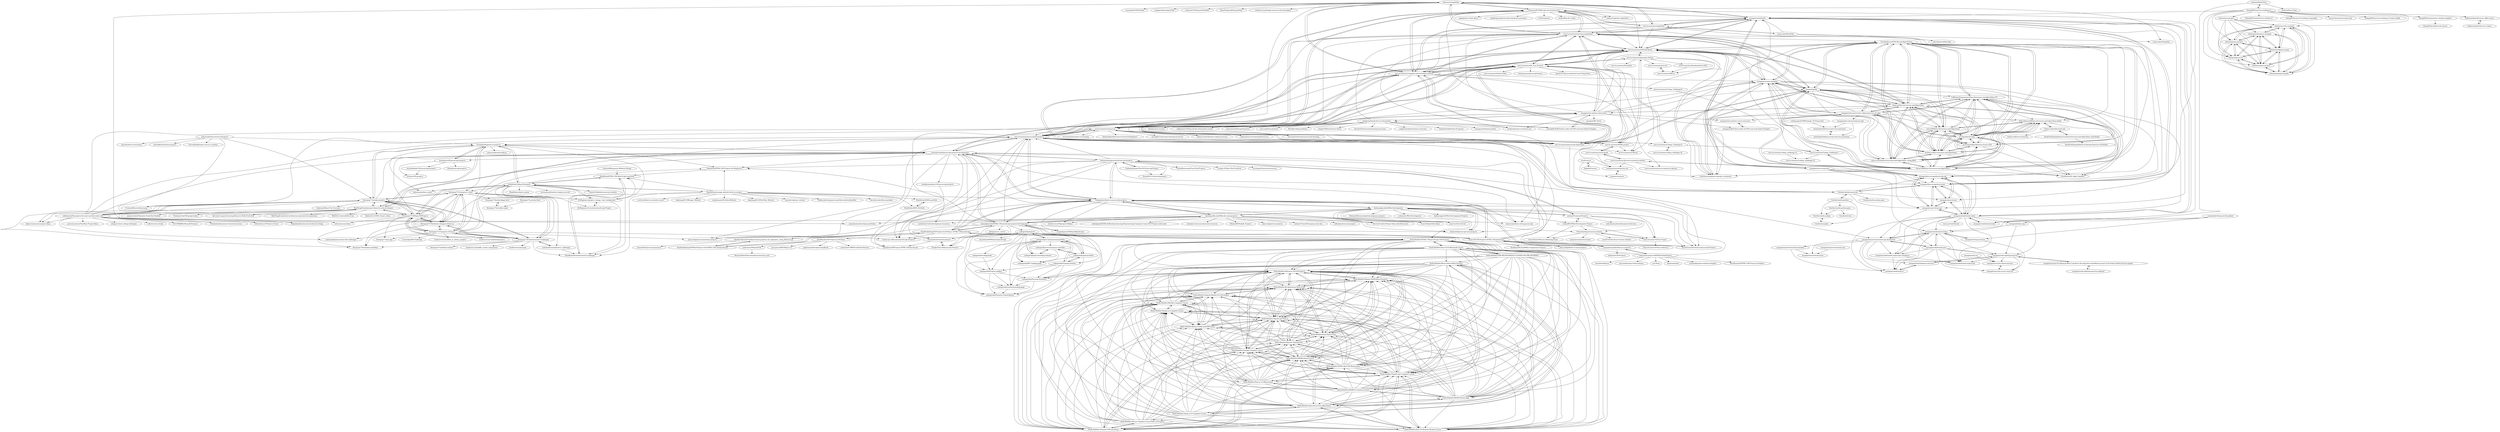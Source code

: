 digraph G {
"cobiwave/simplefolio" -> "cobiwave/gatsby-simplefolio" ["e"=1]
"cobiwave/simplefolio" -> "daumann/ECMAScript-new-features-list"
"cobiwave/simplefolio" -> "soumyajit4419/Portfolio" ["e"=1]
"cobiwave/simplefolio" -> "aneagoie/robofriends"
"cobiwave/simplefolio" -> "zero-to-mastery/start-here-guidelines"
"cobiwave/simplefolio" -> "zero-to-mastery/complete-web-developer-manual"
"cobiwave/simplefolio" -> "saadpasta/developerFolio" ["e"=1]
"cobiwave/simplefolio" -> "emmabostian/developer-portfolios" ["e"=1]
"cobiwave/simplefolio" -> "ashutosh1919/masterPortfolio" ["e"=1]
"cobiwave/simplefolio" -> "zero-to-mastery/resources"
"cobiwave/simplefolio" -> "rammcodes/Dopefolio" ["e"=1]
"cobiwave/simplefolio" -> "zero-to-mastery/simplefolio"
"cobiwave/simplefolio" -> "RyanFitzgerald/devportfolio" ["e"=1]
"cobiwave/simplefolio" -> "zero-to-mastery/ZtM-Job-Board"
"cobiwave/simplefolio" -> "bradtraversy/design-resources-for-developers" ["e"=1]
"strongdan/beginner-js-projects" -> "romeojeremiah/javascript-projects-for-beginners"
"strongdan/beginner-js-projects" -> "zero-to-mastery/javascript20-projects"
"strongdan/beginner-js-projects" -> "RealToughCandy/project-ideas-for-web-developers"
"strongdan/beginner-js-projects" -> "jessabean/100-javascript-projects"
"strongdan/beginner-js-projects" -> "ShaifArfan/30days30submits"
"strongdan/beginner-js-projects" -> "JS-Beginners/project_change_color_background"
"strongdan/beginner-js-projects" -> "YahiaElTai/HTML-CSS-Projects-for-Beginners"
"strongdan/beginner-js-projects" -> "kubowania/whac-a-mole" ["e"=1]
"strongdan/beginner-js-projects" -> "florinpop17/weekly-projects"
"strongdan/beginner-js-projects" -> "aman-maharshi/vanilla-js" ["e"=1]
"strongdan/beginner-js-projects" -> "florinpop17/10-projects-1-hour"
"darkprinx/break-the-ice-with-python" -> "aneagoie/ztm-python-cheat-sheet"
"darkprinx/break-the-ice-with-python" -> "saurabh618/All-Python-codes-of-ZTM-course-by-Andrei-Neagoie"
"darkprinx/break-the-ice-with-python" -> "jerry-git/learn-python3" ["e"=1]
"darkprinx/break-the-ice-with-python" -> "MTrajK/coding-problems" ["e"=1]
"darkprinx/break-the-ice-with-python" -> "fengdu78/Data-Science-Notes" ["e"=1]
"darkprinx/break-the-ice-with-python" -> "zhiwehu/Python-programming-exercises" ["e"=1]
"darkprinx/break-the-ice-with-python" -> "realpython/python-basics-exercises" ["e"=1]
"darkprinx/break-the-ice-with-python" -> "mrdbourke/zero-to-mastery-ml" ["e"=1]
"darkprinx/break-the-ice-with-python" -> "zero-to-mastery/start-here-guidelines"
"darkprinx/break-the-ice-with-python" -> "OmkarPathak/Python-Programs" ["e"=1]
"darkprinx/break-the-ice-with-python" -> "huangsam/ultimate-python" ["e"=1]
"darkprinx/break-the-ice-with-python" -> "Akuli/python-tutorial" ["e"=1]
"darkprinx/break-the-ice-with-python" -> "talkpython/100daysofcode-with-python-course" ["e"=1]
"darkprinx/break-the-ice-with-python" -> "joaoventura/full-speed-python" ["e"=1]
"darkprinx/break-the-ice-with-python" -> "zero-to-mastery/resources"
"zero-to-mastery/resources" -> "zero-to-mastery/complete-web-developer-manual"
"zero-to-mastery/resources" -> "zero-to-mastery/ZtM-Job-Board"
"zero-to-mastery/resources" -> "zero-to-mastery/JS_Fun_Practice"
"zero-to-mastery/resources" -> "zero-to-mastery/start-here-guidelines"
"zero-to-mastery/resources" -> "micromata/awesome-javascript-learning" ["e"=1]
"zero-to-mastery/resources" -> "zero-to-mastery/javascript-algorithms"
"zero-to-mastery/resources" -> "zero-to-mastery/javascript20-projects"
"zero-to-mastery/resources" -> "daumann/ECMAScript-new-features-list"
"zero-to-mastery/resources" -> "micromata/awesome-css-learning" ["e"=1]
"zero-to-mastery/resources" -> "thedaviddias/Resources-Front-End-Beginner" ["e"=1]
"zero-to-mastery/resources" -> "lauragift21/awesome-learning-resources" ["e"=1]
"zero-to-mastery/resources" -> "markodenic/web-development-resources" ["e"=1]
"zero-to-mastery/resources" -> "Dylan-Israel/ultimate-coding-resources" ["e"=1]
"zero-to-mastery/resources" -> "jobream/List-of-Learning-Resources" ["e"=1]
"zero-to-mastery/resources" -> "aneagoie/ztm-python-cheat-sheet"
"zero-to-mastery/complete-web-developer-manual" -> "zero-to-mastery/resources"
"zero-to-mastery/complete-web-developer-manual" -> "zero-to-mastery/JS_Fun_Practice"
"zero-to-mastery/complete-web-developer-manual" -> "zero-to-mastery/start-here-guidelines"
"zero-to-mastery/complete-web-developer-manual" -> "zero-to-mastery/ZtM-Job-Board"
"zero-to-mastery/complete-web-developer-manual" -> "daumann/ECMAScript-new-features-list"
"zero-to-mastery/complete-web-developer-manual" -> "zero-to-mastery/javascript-algorithms"
"zero-to-mastery/complete-web-developer-manual" -> "zero-to-mastery/javascript20-projects"
"zero-to-mastery/complete-web-developer-manual" -> "aneagoie/ztm-python-cheat-sheet"
"zero-to-mastery/complete-web-developer-manual" -> "aneagoie/robofriends"
"zero-to-mastery/complete-web-developer-manual" -> "micromata/awesome-javascript-learning" ["e"=1]
"zero-to-mastery/complete-web-developer-manual" -> "zero-to-mastery/zero-to-mastery-captions"
"zero-to-mastery/complete-web-developer-manual" -> "zero-to-mastery/Coding_Challenge-8"
"zero-to-mastery/complete-web-developer-manual" -> "cobiwave/simplefolio"
"zero-to-mastery/complete-web-developer-manual" -> "aneagoie/resume-checklist"
"zero-to-mastery/complete-web-developer-manual" -> "FrontendMasters/bootcamp" ["e"=1]
"zero-to-mastery/start-here-guidelines" -> "zero-to-mastery/ZtM-Job-Board"
"zero-to-mastery/start-here-guidelines" -> "zero-to-mastery/resources"
"zero-to-mastery/start-here-guidelines" -> "zero-to-mastery/complete-web-developer-manual"
"zero-to-mastery/start-here-guidelines" -> "aneagoie/gitfiti"
"zero-to-mastery/start-here-guidelines" -> "aneagoie/resume-checklist"
"zero-to-mastery/start-here-guidelines" -> "aneagoie/ztm-python-cheat-sheet"
"zero-to-mastery/start-here-guidelines" -> "zero-to-mastery/JS_Fun_Practice"
"zero-to-mastery/start-here-guidelines" -> "theja-m/Data-Structures-and-Algorithms"
"zero-to-mastery/start-here-guidelines" -> "daumann/ECMAScript-new-features-list"
"zero-to-mastery/start-here-guidelines" -> "aneagoie/robofriends"
"zero-to-mastery/start-here-guidelines" -> "cobiwave/simplefolio"
"zero-to-mastery/start-here-guidelines" -> "VicodinAbuser/ZTM-DS-and-Algo-Python"
"zero-to-mastery/start-here-guidelines" -> "zero-to-mastery/javascript-algorithms"
"zero-to-mastery/start-here-guidelines" -> "mrdbourke/zero-to-mastery-ml" ["e"=1]
"zero-to-mastery/start-here-guidelines" -> "zero-to-mastery/javascript20-projects"
"aneagoie/gitfiti" -> "ZachSaucier/github-calendar-customizer"
"aneagoie/gitfiti" -> "zero-to-mastery/ZtM-Job-Board"
"aneagoie/gitfiti" -> "aneagoie/resume-checklist"
"aneagoie/gitfiti" -> "theja-m/Data-Structures-and-Algorithms"
"aneagoie/gitfiti" -> "VicodinAbuser/ZTM-DS-and-Algo-Python"
"aneagoie/gitfiti" -> "zero-to-mastery/start-here-guidelines"
"aneagoie/gitfiti" -> "shree1999/Data-Structures-and-Algorithms"
"aneagoie/gitfiti" -> "nimrod46/Data-Structures-and-Algorithms"
"aneagoie/gitfiti" -> "aneagoie/face-recognition-brain"
"aneagoie/gitfiti" -> "anirban-s/data-structures-and-algorithms"
"aneagoie/gitfiti" -> "satya-verma/Data-Structures-and-Algorithms--using-JAVA"
"aneagoie/gitfiti" -> "zero-to-mastery/javascript-algorithms"
"aneagoie/gitfiti" -> "preetamjadakar/datastructures-swift"
"aneagoie/gitfiti" -> "punitpandey/ds-algo"
"aneagoie/gitfiti" -> "CoffeelessProgrammer/Data-Structures-and-Algorithms-TS"
"zero-to-mastery/ZtM-Job-Board" -> "zero-to-mastery/start-here-guidelines"
"zero-to-mastery/ZtM-Job-Board" -> "aneagoie/gitfiti"
"zero-to-mastery/ZtM-Job-Board" -> "aneagoie/resume-checklist"
"zero-to-mastery/ZtM-Job-Board" -> "zero-to-mastery/resources"
"zero-to-mastery/ZtM-Job-Board" -> "zero-to-mastery/complete-web-developer-manual"
"zero-to-mastery/ZtM-Job-Board" -> "zero-to-mastery/JS_Fun_Practice"
"zero-to-mastery/ZtM-Job-Board" -> "theja-m/Data-Structures-and-Algorithms"
"zero-to-mastery/ZtM-Job-Board" -> "VicodinAbuser/ZTM-DS-and-Algo-Python"
"zero-to-mastery/ZtM-Job-Board" -> "ZachSaucier/github-calendar-customizer"
"zero-to-mastery/ZtM-Job-Board" -> "zero-to-mastery/javascript-algorithms"
"zero-to-mastery/ZtM-Job-Board" -> "zero-to-mastery/Animation-Nation"
"zero-to-mastery/ZtM-Job-Board" -> "aneagoie/face-recognition-brain"
"zero-to-mastery/ZtM-Job-Board" -> "aneagoie/robofriends"
"zero-to-mastery/ZtM-Job-Board" -> "zero-to-mastery/javascript20-projects"
"zero-to-mastery/ZtM-Job-Board" -> "shree1999/Data-Structures-and-Algorithms"
"aneagoie/resume-checklist" -> "aneagoie/gitfiti"
"aneagoie/resume-checklist" -> "zero-to-mastery/ZtM-Job-Board"
"aneagoie/resume-checklist" -> "ZachSaucier/github-calendar-customizer"
"aneagoie/resume-checklist" -> "VicodinAbuser/ZTM-DS-and-Algo-Python"
"aneagoie/resume-checklist" -> "theja-m/Data-Structures-and-Algorithms"
"aneagoie/resume-checklist" -> "aneagoie/ztm-master-the-coding-interview-ds-algo"
"aneagoie/resume-checklist" -> "zero-to-mastery/start-here-guidelines"
"aneagoie/resume-checklist" -> "aneagoie/face-recognition-brain"
"aneagoie/resume-checklist" -> "punitpandey/ds-algo"
"aneagoie/resume-checklist" -> "aneagoie/smart-brain-boost-api-dockerized"
"aneagoie/resume-checklist" -> "nimrod46/Data-Structures-and-Algorithms"
"aneagoie/resume-checklist" -> "shree1999/Data-Structures-and-Algorithms"
"aneagoie/resume-checklist" -> "satya-verma/Data-Structures-and-Algorithms--using-JAVA"
"aneagoie/resume-checklist" -> "anirban-s/data-structures-and-algorithms"
"aneagoie/resume-checklist" -> "aneagoie/robofriends-redux"
"zero-to-mastery/JS_Fun_Practice" -> "zero-to-mastery/javascript-algorithms"
"zero-to-mastery/JS_Fun_Practice" -> "zero-to-mastery/resources"
"zero-to-mastery/JS_Fun_Practice" -> "zero-to-mastery/javascript20-projects"
"zero-to-mastery/JS_Fun_Practice" -> "zero-to-mastery/complete-web-developer-manual"
"zero-to-mastery/JS_Fun_Practice" -> "zero-to-mastery/ZtM-Job-Board"
"zero-to-mastery/JS_Fun_Practice" -> "zero-to-mastery/CSS-Art" ["e"=1]
"zero-to-mastery/JS_Fun_Practice" -> "zero-to-mastery/Animation-Nation"
"zero-to-mastery/JS_Fun_Practice" -> "zero-to-mastery/Coding_Challenge-6"
"zero-to-mastery/JS_Fun_Practice" -> "zero-to-mastery/HTML-project"
"zero-to-mastery/JS_Fun_Practice" -> "knaxus/problem-solving-javascript" ["e"=1]
"zero-to-mastery/JS_Fun_Practice" -> "zero-to-mastery/start-here-guidelines"
"zero-to-mastery/JS_Fun_Practice" -> "zero-to-mastery/book-tracker"
"zero-to-mastery/JS_Fun_Practice" -> "learning-zone/javascript-basics" ["e"=1]
"zero-to-mastery/JS_Fun_Practice" -> "romeojeremiah/javascript-projects-for-beginners"
"zero-to-mastery/JS_Fun_Practice" -> "Jaynil1611/Javascript-Interview-Preparation" ["e"=1]
"JS-Beginners/Calculator-JavaScript-Project" -> "JS-Beginners/project_change_color_background"
"zero-to-mastery/HTML-project" -> "zero-to-mastery/CSS-Art" ["e"=1]
"zero-to-mastery/HTML-project" -> "zero-to-mastery/JS_Fun_Practice"
"zero-to-mastery/HTML-project" -> "zero-to-mastery/travel-guide"
"zero-to-mastery/HTML-project" -> "zero-to-mastery/Animation-Nation"
"zero-to-mastery/HTML-project" -> "zero-to-mastery/javascript20-projects"
"aneagoie/smart-brain" -> "aneagoie/smart-brain-api"
"aneagoie/smart-brain" -> "aneagoie/face-recognition-brain-api"
"aneagoie/smart-brain" -> "aneagoie/face-recognition-brain"
"aneagoie/smart-brain" -> "aneagoie/robofriends-redux"
"Godsont/Responsive-Website-Design" -> "ShaifArfan/HTML-CSS-Mini-Project-portfolio"
"JS-Beginners/project_change_color_background" -> "JS-Beginners/Calculator-JavaScript-Project"
"JS-Beginners/project_change_color_background" -> "ShaifArfan/30days30submits"
"JS-Beginners/project_change_color_background" -> "ShaifArfan/frontend-mentor-challenge"
"JS-Beginners/project_change_color_background" -> "ShaifArfan/HTML-CSS-Mini-Project-portfolio"
"aneagoie/robofriends" -> "aneagoie/face-recognition-brain"
"aneagoie/robofriends" -> "aneagoie/robofriends-redux"
"aneagoie/robofriends" -> "aneagoie/face-recognition-brain-api"
"aneagoie/robofriends" -> "aneagoie/smart-brain"
"aneagoie/robofriends" -> "daumann/ECMAScript-new-features-list"
"aneagoie/robofriends" -> "aneagoie/smart-brain-api"
"aneagoie/robofriends" -> "zero-to-mastery/ZtM-Job-Board"
"aneagoie/robofriends" -> "aneagoie/zero-to-mastery"
"aneagoie/robofriends" -> "zero-to-mastery/complete-web-developer-manual"
"aneagoie/robofriends" -> "aneagoie/robofriends-hooks"
"aneagoie/robofriends" -> "zero-to-mastery/simplefolio"
"aneagoie/robofriends" -> "Clarifai/clarifai-javascript"
"aneagoie/robofriends" -> "zero-to-mastery/start-here-guidelines"
"aneagoie/robofriends" -> "zero-to-mastery/Coding_Challenge-3"
"aneagoie/robofriends" -> "cobiwave/simplefolio"
"aneagoie/face-recognition-brain" -> "aneagoie/face-recognition-brain-api"
"aneagoie/face-recognition-brain" -> "aneagoie/smart-brain-api"
"aneagoie/face-recognition-brain" -> "aneagoie/smart-brain"
"aneagoie/face-recognition-brain" -> "aneagoie/robofriends-redux"
"aneagoie/face-recognition-brain" -> "aneagoie/robofriends"
"aneagoie/face-recognition-brain" -> "Clarifai/clarifai-javascript"
"zero-to-mastery/Coding_Challenge-6" -> "zero-to-mastery/coding_challenge-18"
"zero-to-mastery/Coding_Challenge-6" -> "zero-to-mastery/Coding_Challenge-3"
"zero-to-mastery/Coding_Challenge-6" -> "zero-to-mastery/JS_Fun_Practice"
"aneagoie/zero-to-mastery" -> "aneagoie/face-recognition-brain"
"aneagoie/zero-to-mastery" -> "aneagoie/face-recognition-brain-api"
"aneagoie/zero-to-mastery" -> "zero-to-mastery/old-zero-to-mastery-website"
"aneagoie/zero-to-mastery" -> "aneagoie/smart-brain-api"
"aneagoie/zero-to-mastery" -> "aneagoie/robofriends"
"aneagoie/zero-to-mastery" -> "aneagoie/robofriends-testing"
"aneagoie/zero-to-mastery" -> "aneagoie/robofriends-redux"
"aneagoie/robofriends-redux" -> "aneagoie/robofriends-hooks"
"aneagoie/robofriends-redux" -> "aneagoie/robofriends-testing"
"aneagoie/robofriends-redux" -> "aneagoie/smart-brain-boost-api-dockerized"
"aneagoie/robofriends-redux" -> "aneagoie/face-recognition-brain"
"aneagoie/robofriends-redux" -> "aneagoie/face-recognition-brain-api"
"aneagoie/robofriends-redux" -> "aneagoie/smart-brain"
"aneagoie/robofriends-redux" -> "aneagoie/smart-brain-api"
"aneagoie/robofriends-redux" -> "aneagoie/code-splitting-exercise"
"aneagoie/robofriends-redux" -> "aneagoie/robofriends-pwa"
"aneagoie/robofriends-redux" -> "aneagoie/robofriends-typescript-completed"
"aneagoie/robofriends-redux" -> "aneagoie/robofriends-typescript"
"aneagoie/robofriends-redux" -> "aneagoie/robofriends-ci"
"aneagoie/robofriends-redux" -> "aneagoie/robofriends"
"aneagoie/robofriends-redux" -> "aneagoie/keiko-corp"
"aneagoie/robofriends-redux" -> "rusty-jnr/robofriends"
"aneagoie/smart-brain-api" -> "aneagoie/smart-brain"
"aneagoie/smart-brain-api" -> "aneagoie/face-recognition-brain-api"
"aneagoie/smart-brain-api" -> "aneagoie/face-recognition-brain"
"aneagoie/smart-brain-api" -> "aneagoie/robofriends-redux"
"aneagoie/smart-brain-api" -> "aneagoie/smart-brain-boost-api-dockerized"
"YahiaElTai/HTML-CSS-Projects-for-Beginners" -> "ShaifArfan/HTML-CSS-Mini-Project-portfolio"
"zero-to-mastery/Coding_Challenge-3" -> "aneagoie/face-recognition-brain-api"
"zero-to-mastery/Coding_Challenge-3" -> "zero-to-mastery/coding_challenge-32"
"zero-to-mastery/old-zero-to-mastery-website" -> "zero-to-mastery/travel-guide"
"zero-to-mastery/old-zero-to-mastery-website" -> "aneagoie/zero-to-mastery"
"zero-to-mastery/old-zero-to-mastery-website" -> "seanmay/asynchronicity-too"
"zero-to-mastery/old-zero-to-mastery-website" -> "zero-to-mastery/zero-to-mastery-captions"
"zero-to-mastery/javascript-algorithms" -> "zero-to-mastery/JS_Fun_Practice"
"zero-to-mastery/javascript-algorithms" -> "zero-to-mastery/resources"
"zero-to-mastery/javascript-algorithms" -> "zero-to-mastery/complete-web-developer-manual"
"zero-to-mastery/javascript-algorithms" -> "zero-to-mastery/ZtM-Job-Board"
"zero-to-mastery/javascript-algorithms" -> "zero-to-mastery/javascript20-projects"
"zero-to-mastery/javascript-algorithms" -> "Clarifai/clarifai-javascript"
"zero-to-mastery/javascript-algorithms" -> "aneagoie/gitfiti"
"zero-to-mastery/javascript-algorithms" -> "aneagoie/resume-checklist"
"zero-to-mastery/Coding_Challenge-8" -> "zero-to-mastery/Coding_Challenge-3"
"zero-to-mastery/coding_challenge-18" -> "zero-to-mastery/Coding_Challenge-6"
"aneagoie/robofriends-testing" -> "aneagoie/testing-exercise"
"aneagoie/robofriends-testing" -> "aneagoie/robofriends-typescript-completed"
"aneagoie/robofriends-testing" -> "aneagoie/robofriends-pwa"
"aneagoie/robofriends-testing" -> "aneagoie/robofriends-ci"
"aneagoie/robofriends-testing" -> "aneagoie/robofriends-typescript"
"aneagoie/robofriends-testing" -> "aneagoie/code-splitting-exercise"
"aneagoie/robofriends-testing" -> "aneagoie/smart-brain-boost-api-dockerized"
"aneagoie/robofriends-pwa" -> "aneagoie/robofriends-testing"
"aneagoie/robofriends-pwa" -> "aneagoie/code-splitting-exercise"
"aneagoie/robofriends-pwa" -> "aneagoie/robofriends-ci"
"aneagoie/robofriends-pwa" -> "aneagoie/robofriends-typescript"
"aneagoie/robofriends-pwa" -> "aneagoie/smart-brain-boost-api-dockerized"
"aneagoie/robofriends-pwa" -> "aneagoie/security-server-exercise"
"aneagoie/robofriends-pwa" -> "aneagoie/robofriends-typescript-completed"
"aneagoie/robofriends-pwa" -> "aneagoie/security-client-exercise"
"PacktPublishing/Hands-On-Data-Structures-and-Algorithms-with-Kotlin" -> "kodecocodes/dsk-materials"
"PacktPublishing/Hands-On-Data-Structures-and-Algorithms-with-Kotlin" -> "PacktPublishing/Hands-on-Design-Patterns-with-Kotlin" ["e"=1]
"aneagoie/testing-exercise" -> "aneagoie/robofriends-testing"
"aneagoie/testing-exercise" -> "aneagoie/security-server-exercise"
"aneagoie/face-recognition-brain-api" -> "aneagoie/face-recognition-brain"
"aneagoie/face-recognition-brain-api" -> "aneagoie/smart-brain-api"
"aneagoie/face-recognition-brain-api" -> "aneagoie/smart-brain"
"aneagoie/face-recognition-brain-api" -> "aneagoie/robofriends-redux"
"aneagoie/face-recognition-brain-api" -> "zero-to-mastery/Coding_Challenge-3"
"ZhangMYihua/monsters-rolodex-complete" -> "ZhangMYihua/lifecycles-lesson"
"aneagoie/keiko-corp" -> "aneagoie/code-splitting-exercise"
"aneagoie/keiko-corp" -> "aneagoie/robofriends-testing"
"aneagoie/code-splitting-exercise" -> "aneagoie/Center-For-Robotos-Who-Cant-Be-In-The-App-Store-And-Wanna-Learn-To-Do-Other-Stuff-Good-Too-update"
"aneagoie/code-splitting-exercise" -> "aneagoie/robofriends-typescript"
"aneagoie/code-splitting-exercise" -> "aneagoie/security-client-exercise"
"aneagoie/code-splitting-exercise" -> "aneagoie/load-balancer-exercise"
"aneagoie/code-splitting-exercise" -> "aneagoie/security-server-exercise"
"aneagoie/robofriends-ci" -> "aneagoie/load-balancer-exercise"
"aneagoie/smart-brain-boost-api-dockerized" -> "aneagoie/load-balancer-exercise"
"aneagoie/smart-brain-boost-api-dockerized" -> "aneagoie/robofriends-pwa"
"aneagoie/smart-brain-boost-api-dockerized" -> "aneagoie/smart-brain-boost-lambda"
"aneagoie/smart-brain-boost-api-dockerized" -> "aneagoie/robofriends-typescript-completed"
"aneagoie/smart-brain-boost-api-dockerized" -> "aneagoie/robofriends-ci"
"aneagoie/smart-brain-boost-api-dockerized" -> "aneagoie/robofriends-testing"
"aneagoie/smart-brain-boost-api-dockerized" -> "aneagoie/robofriends-typescript"
"aneagoie/smart-brain-boost-api-dockerized" -> "aneagoie/smart-brain-boost"
"aneagoie/load-balancer-exercise" -> "aneagoie/robofriends-ci"
"aneagoie/load-balancer-exercise" -> "aneagoie/code-splitting-exercise"
"seanmay/asynchronicity-too" -> "josepot/rereducer"
"antonykidis/Setup-ssh-for-github" -> "aneagoie/robofriends-testing"
"antonykidis/Setup-ssh-for-github" -> "aneagoie/testing-exercise"
"antonykidis/Setup-ssh-for-github" -> "aneagoie/keiko-corp"
"zero-to-mastery/travel-guide" -> "seanmay/asynchronicity-too"
"zero-to-mastery/travel-guide" -> "zero-to-mastery/old-zero-to-mastery-website"
"zero-to-mastery/travel-guide" -> "zero-to-mastery/HTML-project"
"aneagoie/robofriends-typescript-completed" -> "aneagoie/robofriends-typescript"
"aneagoie/robofriends-typescript-completed" -> "aneagoie/robofriends-ci"
"aneagoie/robofriends-typescript-completed" -> "aneagoie/robofriends-testing"
"aneagoie/security-client-exercise" -> "aneagoie/security-server-exercise"
"aneagoie/security-server-exercise" -> "aneagoie/security-client-exercise"
"aneagoie/smart-brain-boost-api" -> "aneagoie/smart-brain-boost"
"aneagoie/next-ssr" -> "aneagoie/security-client-exercise"
"aneagoie/smart-brain-boost-lambda" -> "aneagoie/robofriends-ci"
"aneagoie/smart-brain-boost-lambda" -> "aneagoie/smart-brain-boost"
"daumann/ECMAScript-new-features-list" -> "zero-to-mastery/complete-web-developer-manual"
"daumann/ECMAScript-new-features-list" -> "aneagoie/robofriends"
"daumann/ECMAScript-new-features-list" -> "aneagoie/face-recognition-brain"
"daumann/ECMAScript-new-features-list" -> "cobiwave/simplefolio"
"daumann/ECMAScript-new-features-list" -> "zero-to-mastery/resources"
"daumann/ECMAScript-new-features-list" -> "Clarifai/clarifai-javascript"
"daumann/ECMAScript-new-features-list" -> "zero-to-mastery/ZtM-Job-Board"
"daumann/ECMAScript-new-features-list" -> "zero-to-mastery/start-here-guidelines"
"daumann/ECMAScript-new-features-list" -> "sapegin/jest-cheat-sheet" ["e"=1]
"daumann/ECMAScript-new-features-list" -> "zero-to-mastery/simplefolio"
"daumann/ECMAScript-new-features-list" -> "cobiwave/gatsby-simplefolio" ["e"=1]
"daumann/ECMAScript-new-features-list" -> "aneagoie/face-recognition-brain-api"
"daumann/ECMAScript-new-features-list" -> "goldbergyoni/javascript-testing-best-practices" ["e"=1]
"daumann/ECMAScript-new-features-list" -> "tc39/proposals" ["e"=1]
"daumann/ECMAScript-new-features-list" -> "twhite96/js-dev-reads" ["e"=1]
"aneagoie/ztm-python-cheat-sheet" -> "saurabh618/All-Python-codes-of-ZTM-course-by-Andrei-Neagoie"
"aneagoie/ztm-python-cheat-sheet" -> "aneagoie/All-Python-codes-of-ZTM-course-by-Andrei-Neagoie"
"aneagoie/ztm-python-cheat-sheet" -> "darkprinx/break-the-ice-with-python"
"aneagoie/ztm-python-cheat-sheet" -> "aneagoie/ztm-python-course-exercises"
"aneagoie/ztm-python-cheat-sheet" -> "zero-to-mastery/start-here-guidelines"
"aneagoie/ztm-python-cheat-sheet" -> "zero-to-mastery/complete-web-developer-manual"
"aneagoie/ztm-python-cheat-sheet" -> "theja-m/Data-Structures-and-Algorithms"
"aneagoie/ztm-python-cheat-sheet" -> "mrdbourke/zero-to-mastery-ml" ["e"=1]
"aneagoie/ztm-python-cheat-sheet" -> "zero-to-mastery/resources"
"aneagoie/ztm-python-cheat-sheet" -> "aneagoie/resume-checklist"
"aneagoie/ztm-python-cheat-sheet" -> "zero-to-mastery/ZtM-Job-Board"
"aneagoie/ztm-python-cheat-sheet" -> "VicodinAbuser/ZTM-DS-and-Algo-Python"
"aneagoie/ztm-python-cheat-sheet" -> "aneagoie/gitfiti"
"aneagoie/ztm-python-cheat-sheet" -> "aneagoie/ML-Notes"
"aneagoie/ztm-python-cheat-sheet" -> "daumann/ECMAScript-new-features-list"
"satya-verma/Data-Structures-and-Algorithms--using-JAVA" -> "nimrod46/Data-Structures-and-Algorithms"
"satya-verma/Data-Structures-and-Algorithms--using-JAVA" -> "shree1999/Data-Structures-and-Algorithms"
"satya-verma/Data-Structures-and-Algorithms--using-JAVA" -> "VicodinAbuser/ZTM-DS-and-Algo-Python"
"satya-verma/Data-Structures-and-Algorithms--using-JAVA" -> "punitpandey/ds-algo"
"satya-verma/Data-Structures-and-Algorithms--using-JAVA" -> "abdurakhmonoff/data-structures-and-algorithms-kotlin"
"satya-verma/Data-Structures-and-Algorithms--using-JAVA" -> "theja-m/Data-Structures-and-Algorithms"
"satya-verma/Data-Structures-and-Algorithms--using-JAVA" -> "preetamjadakar/datastructures-swift"
"satya-verma/Data-Structures-and-Algorithms--using-JAVA" -> "CoffeelessProgrammer/Data-Structures-and-Algorithms-TS"
"satya-verma/Data-Structures-and-Algorithms--using-JAVA" -> "anirban-s/data-structures-and-algorithms"
"saurabh618/All-Python-codes-of-ZTM-course-by-Andrei-Neagoie" -> "aneagoie/ztm-python-cheat-sheet"
"saurabh618/All-Python-codes-of-ZTM-course-by-Andrei-Neagoie" -> "darkprinx/break-the-ice-with-python"
"florinpop17/double-flappy-bird" -> "florinpop17/invisible-snake"
"VicodinAbuser/ZTM-DS-and-Algo-Python" -> "theja-m/Data-Structures-and-Algorithms"
"VicodinAbuser/ZTM-DS-and-Algo-Python" -> "shree1999/Data-Structures-and-Algorithms"
"VicodinAbuser/ZTM-DS-and-Algo-Python" -> "nimrod46/Data-Structures-and-Algorithms"
"VicodinAbuser/ZTM-DS-and-Algo-Python" -> "CoffeelessProgrammer/Data-Structures-and-Algorithms-TS"
"VicodinAbuser/ZTM-DS-and-Algo-Python" -> "satya-verma/Data-Structures-and-Algorithms--using-JAVA"
"VicodinAbuser/ZTM-DS-and-Algo-Python" -> "anirban-s/data-structures-and-algorithms"
"VicodinAbuser/ZTM-DS-and-Algo-Python" -> "punitpandey/ds-algo"
"VicodinAbuser/ZTM-DS-and-Algo-Python" -> "aneagoie/gitfiti"
"VicodinAbuser/ZTM-DS-and-Algo-Python" -> "aneagoie/ztm-master-the-coding-interview-ds-algo"
"VicodinAbuser/ZTM-DS-and-Algo-Python" -> "aneagoie/resume-checklist"
"VicodinAbuser/ZTM-DS-and-Algo-Python" -> "preetamjadakar/datastructures-swift"
"VicodinAbuser/ZTM-DS-and-Algo-Python" -> "ZachSaucier/github-calendar-customizer"
"VicodinAbuser/ZTM-DS-and-Algo-Python" -> "zero-to-mastery/ZtM-Job-Board"
"VicodinAbuser/ZTM-DS-and-Algo-Python" -> "abdurakhmonoff/data-structures-and-algorithms-kotlin"
"zuolizhu/frontendmentor_challenges" -> "florinpop17/frontend-mentor-challenges"
"zuolizhu/frontendmentor_challenges" -> "ShaifArfan/frontend-mentor-challenge"
"florinpop17/weekly-projects" -> "florinpop17/100Days100Projects"
"florinpop17/weekly-projects" -> "florinpop17/frontend-mentor-challenges"
"florinpop17/weekly-projects" -> "florinpop17/10-projects-10-hours"
"florinpop17/weekly-projects" -> "florinpop17/10-projects-1-hour"
"florinpop17/weekly-projects" -> "florinpop17/10websites-design-to-html-css"
"florinpop17/weekly-projects" -> "florinpop17/developer-portfolios"
"florinpop17/weekly-projects" -> "RealToughCandy/project-ideas-for-web-developers"
"florinpop17/weekly-projects" -> "fnplus/community-project-ideas" ["e"=1]
"florinpop17/weekly-projects" -> "colbyfayock/50-projects-for-react-and-the-static-web"
"florinpop17/weekly-projects" -> "FrontendMasters/bootcamp" ["e"=1]
"florinpop17/weekly-projects" -> "romeojeremiah/javascript-projects-for-beginners"
"florinpop17/weekly-projects" -> "Asabeneh/React-For-Everyone" ["e"=1]
"florinpop17/weekly-projects" -> "teles/awesome-ideas" ["e"=1]
"florinpop17/weekly-projects" -> "strongdan/beginner-js-projects"
"CoffeelessProgrammer/Data-Structures-and-Algorithms-TS" -> "punitpandey/ds-algo"
"CoffeelessProgrammer/Data-Structures-and-Algorithms-TS" -> "anirban-s/data-structures-and-algorithms"
"CoffeelessProgrammer/Data-Structures-and-Algorithms-TS" -> "VicodinAbuser/ZTM-DS-and-Algo-Python"
"CoffeelessProgrammer/Data-Structures-and-Algorithms-TS" -> "preetamjadakar/datastructures-swift"
"CoffeelessProgrammer/Data-Structures-and-Algorithms-TS" -> "shree1999/Data-Structures-and-Algorithms"
"CoffeelessProgrammer/Data-Structures-and-Algorithms-TS" -> "theja-m/Data-Structures-and-Algorithms"
"CoffeelessProgrammer/Data-Structures-and-Algorithms-TS" -> "KrisMatrix/DS_Algo-Complete"
"CoffeelessProgrammer/Data-Structures-and-Algorithms-TS" -> "satya-verma/Data-Structures-and-Algorithms--using-JAVA"
"CoffeelessProgrammer/Data-Structures-and-Algorithms-TS" -> "nimrod46/Data-Structures-and-Algorithms"
"CoffeelessProgrammer/Data-Structures-and-Algorithms-TS" -> "aneagoie/ztm-master-the-coding-interview-ds-algo"
"CoffeelessProgrammer/Data-Structures-and-Algorithms-TS" -> "abdurakhmonoff/data-structures-and-algorithms-kotlin"
"keshavgbpecdelhi/Web-Development" -> "smthari/Frontend-Projects"
"keshavgbpecdelhi/Web-Development" -> "Ayushparikh-code/Web-dev-mini-projects"
"keshavgbpecdelhi/Web-Development" -> "codemistic/Web-Development" ["e"=1]
"keshavgbpecdelhi/Web-Development" -> "ZeroOctave/ZeroOctave-Javascript-Projects" ["e"=1]
"keshavgbpecdelhi/Web-Development" -> "jixserver/free-for-dev" ["e"=1]
"keshavgbpecdelhi/Web-Development" -> "rishim9816/Web-Development-Project"
"keshavgbpecdelhi/Web-Development" -> "solygambas/html-css-javascript-projects"
"keshavgbpecdelhi/Web-Development" -> "PritamSarbajna/tourism-website"
"keshavgbpecdelhi/Web-Development" -> "kishanrajput23/Web-Development-Projects" ["e"=1]
"keshavgbpecdelhi/Web-Development" -> "Mrinank-Bhowmick/python-beginner-projects" ["e"=1]
"keshavgbpecdelhi/Web-Development" -> "sahandghavidel/HTML-CSS-JavaScript-projects-for-beginners"
"keshavgbpecdelhi/Web-Development" -> "The-Cool-Coders/Project-Ideas-And-Resources" ["e"=1]
"keshavgbpecdelhi/Web-Development" -> "Yash-srivastav16/Tour-Project"
"keshavgbpecdelhi/Web-Development" -> "thinkswell/javascript-mini-projects" ["e"=1]
"keshavgbpecdelhi/Web-Development" -> "Evavic44/portfolio-ideas" ["e"=1]
"preetamjadakar/datastructures-swift" -> "KrisMatrix/DS_Algo-Complete"
"preetamjadakar/datastructures-swift" -> "punitpandey/ds-algo"
"preetamjadakar/datastructures-swift" -> "abdurakhmonoff/data-structures-and-algorithms-kotlin"
"preetamjadakar/datastructures-swift" -> "anirban-s/data-structures-and-algorithms"
"preetamjadakar/datastructures-swift" -> "nimrod46/Data-Structures-and-Algorithms"
"preetamjadakar/datastructures-swift" -> "CoffeelessProgrammer/Data-Structures-and-Algorithms-TS"
"theja-m/Data-Structures-and-Algorithms" -> "VicodinAbuser/ZTM-DS-and-Algo-Python"
"theja-m/Data-Structures-and-Algorithms" -> "shree1999/Data-Structures-and-Algorithms"
"theja-m/Data-Structures-and-Algorithms" -> "nimrod46/Data-Structures-and-Algorithms"
"theja-m/Data-Structures-and-Algorithms" -> "punitpandey/ds-algo"
"theja-m/Data-Structures-and-Algorithms" -> "CoffeelessProgrammer/Data-Structures-and-Algorithms-TS"
"theja-m/Data-Structures-and-Algorithms" -> "aneagoie/gitfiti"
"theja-m/Data-Structures-and-Algorithms" -> "satya-verma/Data-Structures-and-Algorithms--using-JAVA"
"theja-m/Data-Structures-and-Algorithms" -> "anirban-s/data-structures-and-algorithms"
"theja-m/Data-Structures-and-Algorithms" -> "zero-to-mastery/ZtM-Job-Board"
"theja-m/Data-Structures-and-Algorithms" -> "aneagoie/ztm-master-the-coding-interview-ds-algo"
"theja-m/Data-Structures-and-Algorithms" -> "aneagoie/resume-checklist"
"theja-m/Data-Structures-and-Algorithms" -> "aneagoie/ztm-python-cheat-sheet"
"theja-m/Data-Structures-and-Algorithms" -> "preetamjadakar/datastructures-swift"
"theja-m/Data-Structures-and-Algorithms" -> "ZachSaucier/github-calendar-customizer"
"theja-m/Data-Structures-and-Algorithms" -> "zero-to-mastery/start-here-guidelines"
"romeojeremiah/javascript-projects-for-beginners" -> "zero-to-mastery/javascript20-projects"
"romeojeremiah/javascript-projects-for-beginners" -> "strongdan/beginner-js-projects"
"romeojeremiah/javascript-projects-for-beginners" -> "solygambas/html-css-javascript-projects"
"romeojeremiah/javascript-projects-for-beginners" -> "thinkswell/javascript-mini-projects" ["e"=1]
"romeojeremiah/javascript-projects-for-beginners" -> "ZeroOctave/ZeroOctave-Javascript-Projects" ["e"=1]
"romeojeremiah/javascript-projects-for-beginners" -> "john-smilga/javascript-basic-projects" ["e"=1]
"romeojeremiah/javascript-projects-for-beginners" -> "sahandghavidel/HTML-CSS-JavaScript-projects-for-beginners"
"romeojeremiah/javascript-projects-for-beginners" -> "pradipchaudhary/100-javascript-projects"
"romeojeremiah/javascript-projects-for-beginners" -> "zero-to-mastery/JS_Fun_Practice"
"romeojeremiah/javascript-projects-for-beginners" -> "behnamazimi/practical-front-end-projects"
"romeojeremiah/javascript-projects-for-beginners" -> "knaxus/problem-solving-javascript" ["e"=1]
"romeojeremiah/javascript-projects-for-beginners" -> "Vishal-raj-1/Awesome-JavaScript-Projects" ["e"=1]
"romeojeremiah/javascript-projects-for-beginners" -> "jessabean/100-javascript-projects"
"romeojeremiah/javascript-projects-for-beginners" -> "RealToughCandy/project-ideas-for-web-developers"
"romeojeremiah/javascript-projects-for-beginners" -> "YahiaElTai/HTML-CSS-Projects-for-Beginners"
"zero-to-mastery/javascript20-projects" -> "zero-to-mastery/JS_Fun_Practice"
"zero-to-mastery/javascript20-projects" -> "romeojeremiah/javascript-projects-for-beginners"
"zero-to-mastery/javascript20-projects" -> "Vishal-raj-1/Awesome-JavaScript-Projects" ["e"=1]
"zero-to-mastery/javascript20-projects" -> "thinkswell/javascript-mini-projects" ["e"=1]
"zero-to-mastery/javascript20-projects" -> "john-smilga/javascript-basic-projects" ["e"=1]
"zero-to-mastery/javascript20-projects" -> "ZeroOctave/ZeroOctave-Javascript-Projects" ["e"=1]
"zero-to-mastery/javascript20-projects" -> "zero-to-mastery/complete-web-developer-manual"
"zero-to-mastery/javascript20-projects" -> "zero-to-mastery/resources"
"zero-to-mastery/javascript20-projects" -> "zero-to-mastery/ZtM-Job-Board"
"zero-to-mastery/javascript20-projects" -> "zero-to-mastery/HTML-project"
"zero-to-mastery/javascript20-projects" -> "solygambas/html-css-javascript-projects"
"zero-to-mastery/javascript20-projects" -> "zero-to-mastery/Coding_Challenge-6"
"zero-to-mastery/javascript20-projects" -> "strongdan/beginner-js-projects"
"zero-to-mastery/javascript20-projects" -> "zero-to-mastery/CSS-Art" ["e"=1]
"zero-to-mastery/javascript20-projects" -> "zero-to-mastery/javascript-algorithms"
"ShaifArfan/frontend-mentor-challenge" -> "ShaifArfan/HTML-CSS-Mini-Project-portfolio"
"behnamazimi/practical-front-end-projects" -> "smthari/Frontend-Projects"
"behnamazimi/practical-front-end-projects" -> "SudeepAcharjee/The-50-Front-end-Project"
"behnamazimi/practical-front-end-projects" -> "ZeroOctave/ZeroOctave-Javascript-Projects" ["e"=1]
"behnamazimi/practical-front-end-projects" -> "romeojeremiah/javascript-projects-for-beginners"
"behnamazimi/practical-front-end-projects" -> "TusharKesarwani/Front-End-Projects" ["e"=1]
"behnamazimi/practical-front-end-projects" -> "Armanidrisi/frontend-projects"
"behnamazimi/practical-front-end-projects" -> "surajm-333/Ace-The-FrontEnd" ["e"=1]
"behnamazimi/practical-front-end-projects" -> "solygambas/html-css-javascript-projects"
"behnamazimi/practical-front-end-projects" -> "zero-to-mastery/javascript20-projects"
"behnamazimi/practical-front-end-projects" -> "knaxus/problem-solving-javascript" ["e"=1]
"behnamazimi/practical-front-end-projects" -> "Vishal-raj-1/Awesome-JavaScript-Projects" ["e"=1]
"behnamazimi/practical-front-end-projects" -> "Karan60/15-front-end-projects"
"behnamazimi/practical-front-end-projects" -> "aycanogut/front-end-resources" ["e"=1]
"behnamazimi/practical-front-end-projects" -> "tajulafreen/50Projects-HTML-CSS-JavaScript"
"behnamazimi/practical-front-end-projects" -> "YahiaElTai/HTML-CSS-Projects-for-Beginners"
"RealToughCandy/project-ideas-for-web-developers" -> "RealToughCandy/real-world-javascript-interview-questions" ["e"=1]
"RealToughCandy/project-ideas-for-web-developers" -> "florinpop17/weekly-projects"
"RealToughCandy/project-ideas-for-web-developers" -> "fnplus/community-project-ideas" ["e"=1]
"RealToughCandy/project-ideas-for-web-developers" -> "strongdan/beginner-js-projects"
"RealToughCandy/project-ideas-for-web-developers" -> "WebDevsCom/webDevsCom" ["e"=1]
"RealToughCandy/project-ideas-for-web-developers" -> "Akshat4112/1000_Project_Ideas" ["e"=1]
"RealToughCandy/project-ideas-for-web-developers" -> "colbyfayock/50-projects-for-react-and-the-static-web"
"RealToughCandy/project-ideas-for-web-developers" -> "romeojeremiah/javascript-projects-for-beginners"
"RealToughCandy/project-ideas-for-web-developers" -> "jamesctucker/Fantastic-Front-End-Toolbox" ["e"=1]
"RealToughCandy/project-ideas-for-web-developers" -> "florinpop17/100Days100Projects"
"RealToughCandy/project-ideas-for-web-developers" -> "PandiyanCool/100-project-ideas"
"RealToughCandy/project-ideas-for-web-developers" -> "devcenter-square/Learning-Resource-Path-Front-End" ["e"=1]
"anirban-s/data-structures-and-algorithms" -> "CoffeelessProgrammer/Data-Structures-and-Algorithms-TS"
"anirban-s/data-structures-and-algorithms" -> "punitpandey/ds-algo"
"anirban-s/data-structures-and-algorithms" -> "shree1999/Data-Structures-and-Algorithms"
"anirban-s/data-structures-and-algorithms" -> "preetamjadakar/datastructures-swift"
"anirban-s/data-structures-and-algorithms" -> "VicodinAbuser/ZTM-DS-and-Algo-Python"
"anirban-s/data-structures-and-algorithms" -> "KrisMatrix/DS_Algo-Complete"
"anirban-s/data-structures-and-algorithms" -> "abdurakhmonoff/data-structures-and-algorithms-kotlin"
"anirban-s/data-structures-and-algorithms" -> "nimrod46/Data-Structures-and-Algorithms"
"anirban-s/data-structures-and-algorithms" -> "theja-m/Data-Structures-and-Algorithms"
"anirban-s/data-structures-and-algorithms" -> "satya-verma/Data-Structures-and-Algorithms--using-JAVA"
"anirban-s/data-structures-and-algorithms" -> "aneagoie/ztm-master-the-coding-interview-ds-algo"
"florinpop17/10websites-design-to-html-css" -> "florinpop17/10-projects-1-hour"
"florinpop17/10websites-design-to-html-css" -> "florinpop17/100Days100Projects"
"florinpop17/10websites-design-to-html-css" -> "florinpop17/weekly-projects"
"florinpop17/10websites-design-to-html-css" -> "florinpop17/developer-portfolios"
"florinpop17/10websites-design-to-html-css" -> "florinpop17/10-projects-10-hours"
"florinpop17/10websites-design-to-html-css" -> "florinpop17/frontend-mentor-challenges"
"zero-to-mastery/Animation-Nation" -> "zero-to-mastery/JS_Fun_Practice"
"zero-to-mastery/Animation-Nation" -> "zero-to-mastery/ascii-art"
"zero-to-mastery/Animation-Nation" -> "zero-to-mastery/ZtM-Job-Board"
"zero-to-mastery/Animation-Nation" -> "zero-to-mastery/HTML-project"
"zero-to-mastery/Animation-Nation" -> "zero-to-mastery/Hacktoberfest-2023"
"zero-to-mastery/Animation-Nation" -> "zero-to-mastery/CSS-Art" ["e"=1]
"zero-to-mastery/Animation-Nation" -> "zero-to-mastery/file-io"
"zero-to-mastery/Animation-Nation" -> "zero-to-mastery/Santafied"
"punitpandey/ds-algo" -> "CoffeelessProgrammer/Data-Structures-and-Algorithms-TS"
"punitpandey/ds-algo" -> "preetamjadakar/datastructures-swift"
"punitpandey/ds-algo" -> "anirban-s/data-structures-and-algorithms"
"punitpandey/ds-algo" -> "KrisMatrix/DS_Algo-Complete"
"punitpandey/ds-algo" -> "shree1999/Data-Structures-and-Algorithms"
"punitpandey/ds-algo" -> "nimrod46/Data-Structures-and-Algorithms"
"punitpandey/ds-algo" -> "VicodinAbuser/ZTM-DS-and-Algo-Python"
"punitpandey/ds-algo" -> "satya-verma/Data-Structures-and-Algorithms--using-JAVA"
"punitpandey/ds-algo" -> "abdurakhmonoff/data-structures-and-algorithms-kotlin"
"punitpandey/ds-algo" -> "theja-m/Data-Structures-and-Algorithms"
"punitpandey/ds-algo" -> "aneagoie/ztm-master-the-coding-interview-ds-algo"
"colbyfayock/50-projects-for-react-and-the-static-web" -> "praveenscience/FinalYear-Project-Ideas" ["e"=1]
"colbyfayock/50-projects-for-react-and-the-static-web" -> "RealToughCandy/project-ideas-for-web-developers"
"colbyfayock/50-projects-for-react-and-the-static-web" -> "florinpop17/weekly-projects"
"colbyfayock/50-projects-for-react-and-the-static-web" -> "romeojeremiah/javascript-projects-for-beginners"
"colbyfayock/50-projects-for-react-and-the-static-web" -> "alexgurr/react-coding-challenges" ["e"=1]
"colbyfayock/50-projects-for-react-and-the-static-web" -> "sadanandpai/javascript-code-challenges" ["e"=1]
"colbyfayock/50-projects-for-react-and-the-static-web" -> "fnplus/community-project-ideas" ["e"=1]
"colbyfayock/50-projects-for-react-and-the-static-web" -> "zero-to-mastery/javascript20-projects"
"colbyfayock/50-projects-for-react-and-the-static-web" -> "zero-to-mastery/resources"
"colbyfayock/50-projects-for-react-and-the-static-web" -> "softchris/react-book" ["e"=1]
"colbyfayock/50-projects-for-react-and-the-static-web" -> "K-G-PRAJWAL/ReactJS-Projects" ["e"=1]
"colbyfayock/50-projects-for-react-and-the-static-web" -> "4GeeksAcademy/react-tutorial-exercises" ["e"=1]
"colbyfayock/50-projects-for-react-and-the-static-web" -> "knaxus/problem-solving-javascript" ["e"=1]
"colbyfayock/50-projects-for-react-and-the-static-web" -> "fullstackreact/30-days-of-react" ["e"=1]
"colbyfayock/50-projects-for-react-and-the-static-web" -> "BolajiAyodeji/awesome-technical-writing" ["e"=1]
"florinpop17/frontend-mentor-challenges" -> "zuolizhu/frontendmentor_challenges"
"florinpop17/frontend-mentor-challenges" -> "florinpop17/weekly-projects"
"florinpop17/frontend-mentor-challenges" -> "florinpop17/100Days100Projects"
"florinpop17/frontend-mentor-challenges" -> "bradtraversy/huddle_styled_components" ["e"=1]
"florinpop17/frontend-mentor-challenges" -> "florinpop17/10-projects-10-hours"
"florinpop17/frontend-mentor-challenges" -> "florinpop17/developer-portfolios"
"florinpop17/frontend-mentor-challenges" -> "florinpop17/10websites-design-to-html-css"
"florinpop17/frontend-mentor-challenges" -> "bradtraversy/passgen" ["e"=1]
"florinpop17/frontend-mentor-challenges" -> "florinpop17/10-projects-1-hour"
"florinpop17/frontend-mentor-challenges" -> "ShaifArfan/frontend-mentor-challenge"
"florinpop17/frontend-mentor-challenges" -> "florinpop17/portfolio-website"
"florinpop17/100Days100Projects" -> "florinpop17/weekly-projects"
"florinpop17/100Days100Projects" -> "florinpop17/10-projects-10-hours"
"florinpop17/100Days100Projects" -> "florinpop17/frontend-mentor-challenges"
"florinpop17/100Days100Projects" -> "florinpop17/10websites-design-to-html-css"
"florinpop17/100Days100Projects" -> "florinpop17/10-projects-1-hour"
"florinpop17/100Days100Projects" -> "florinpop17/developer-portfolios"
"florinpop17/100Days100Projects" -> "teles/awesome-ideas" ["e"=1]
"florinpop17/100Days100Projects" -> "florinpop17/quiz-app" ["e"=1]
"florinpop17/100Days100Projects" -> "RealToughCandy/project-ideas-for-web-developers"
"florinpop17/100Days100Projects" -> "ShaifArfan/30days30submits"
"florinpop17/100Days100Projects" -> "romeojeremiah/javascript-projects-for-beginners"
"ShaifArfan/30days30submits" -> "ShaifArfan/HTML-CSS-Mini-Project-portfolio"
"ShaifArfan/30days30submits" -> "ShaifArfan/frontend-mentor-challenge"
"ShaifArfan/30days30submits" -> "JS-Beginners/project_change_color_background"
"ShaifArfan/30days30submits" -> "florinpop17/10-projects-1-hour"
"ShaifArfan/30days30submits" -> "florinpop17/frontend-mentor-challenges"
"ShaifArfan/30days30submits" -> "YahiaElTai/HTML-CSS-Projects-for-Beginners"
"ShaifArfan/30days30submits" -> "YaninaTrekhleb/restaurant-website" ["e"=1]
"ShaifArfan/30days30submits" -> "zuolizhu/frontendmentor_challenges"
"ShaifArfan/30days30submits" -> "ShaifArfan/one-page-website-html-css-project"
"ShaifArfan/30days30submits" -> "JS-Beginners/Calculator-JavaScript-Project"
"ShaifArfan/30days30submits" -> "strongdan/beginner-js-projects"
"ShaifArfan/30days30submits" -> "ShaifArfan/shaif-s-cuisine"
"ShaifArfan/30days30submits" -> "florinpop17/100Days100Projects"
"ShaifArfan/30days30submits" -> "kubowania/whac-a-mole" ["e"=1]
"ShaifArfan/30days30submits" -> "kevin-powell/navbar-change-on-scroll" ["e"=1]
"florinpop17/10-projects-10-hours" -> "florinpop17/100Days100Projects"
"florinpop17/10-projects-10-hours" -> "florinpop17/weekly-projects"
"florinpop17/10-projects-10-hours" -> "florinpop17/10-projects-1-hour"
"florinpop17/10-projects-10-hours" -> "florinpop17/10websites-design-to-html-css"
"florinpop17/10-projects-10-hours" -> "florinpop17/frontend-mentor-challenges"
"florinpop17/10-projects-10-hours" -> "john-smilga/javascript-basic-projects" ["e"=1]
"florinpop17/10-projects-10-hours" -> "zero-to-mastery/javascript20-projects"
"florinpop17/10-projects-10-hours" -> "romeojeremiah/javascript-projects-for-beginners"
"florinpop17/10-projects-10-hours" -> "Vishal-raj-1/Awesome-JavaScript-Projects" ["e"=1]
"florinpop17/10-projects-10-hours" -> "bradtraversy/vanillawebprojects" ["e"=1]
"florinpop17/10-projects-10-hours" -> "ShaifArfan/30days30submits"
"florinpop17/10-projects-10-hours" -> "florinpop17/quiz-app" ["e"=1]
"florinpop17/10-projects-10-hours" -> "Lorenalgm/DevChallenge" ["e"=1]
"florinpop17/10-projects-10-hours" -> "bradtraversy/modern_js_udemy_projects" ["e"=1]
"florinpop17/10-projects-10-hours" -> "sadanandpai/javascript-code-challenges" ["e"=1]
"nimrod46/Data-Structures-and-Algorithms" -> "satya-verma/Data-Structures-and-Algorithms--using-JAVA"
"nimrod46/Data-Structures-and-Algorithms" -> "shree1999/Data-Structures-and-Algorithms"
"nimrod46/Data-Structures-and-Algorithms" -> "VicodinAbuser/ZTM-DS-and-Algo-Python"
"nimrod46/Data-Structures-and-Algorithms" -> "punitpandey/ds-algo"
"nimrod46/Data-Structures-and-Algorithms" -> "theja-m/Data-Structures-and-Algorithms"
"nimrod46/Data-Structures-and-Algorithms" -> "preetamjadakar/datastructures-swift"
"nimrod46/Data-Structures-and-Algorithms" -> "abdurakhmonoff/data-structures-and-algorithms-kotlin"
"nimrod46/Data-Structures-and-Algorithms" -> "anirban-s/data-structures-and-algorithms"
"nimrod46/Data-Structures-and-Algorithms" -> "CoffeelessProgrammer/Data-Structures-and-Algorithms-TS"
"rishim9816/Web-Development-Project" -> "Yash-srivastav16/Tour-Project"
"rishim9816/Web-Development-Project" -> "smthari/Frontend-Projects"
"rishim9816/Web-Development-Project" -> "PritamSarbajna/tourism-website"
"rishim9816/Web-Development-Project" -> "VectorStatic/Memory-Matching-Game"
"ShaifArfan/one-page-website-html-css-project" -> "ShaifArfan/HTML-CSS-Mini-Project-portfolio"
"ShaifArfan/one-page-website-html-css-project" -> "ShaifArfan/frontend-mentor-challenge"
"ShaifArfan/one-page-website-html-css-project" -> "scotch-io/html-css-website-course" ["e"=1]
"ShaifArfan/one-page-website-html-css-project" -> "akashyap2013/Blooger_Website" ["e"=1]
"ShaifArfan/one-page-website-html-css-project" -> "ShaifArfan/30days30submits"
"ShaifArfan/one-page-website-html-css-project" -> "mayhemantt/Portfolio-Website" ["e"=1]
"ShaifArfan/one-page-website-html-css-project" -> "YahiaElTai/HTML-CSS-Projects-for-Beginners"
"ShaifArfan/one-page-website-html-css-project" -> "florinpop17/10websites-design-to-html-css"
"ShaifArfan/one-page-website-html-css-project" -> "akashyap2013/PortFolio_Website" ["e"=1]
"ShaifArfan/one-page-website-html-css-project" -> "ShaifArfan/AMYs-Portfolio"
"ShaifArfan/one-page-website-html-css-project" -> "wpcodevo/phone_website" ["e"=1]
"ShaifArfan/one-page-website-html-css-project" -> "bedimcode/responsive-portfolio-website-JhonDoe" ["e"=1]
"ShaifArfan/one-page-website-html-css-project" -> "solygambas/html-css-javascript-projects"
"ShaifArfan/one-page-website-html-css-project" -> "ShaifArfan/AYANs-portfolio"
"ShaifArfan/one-page-website-html-css-project" -> "thecodercoder/fem-easybank" ["e"=1]
"Clarifai/clarifai-python" -> "Clarifai/examples"
"Clarifai/clarifai-python" -> "Clarifai/clarifai-javascript"
"Clarifai/clarifai-python" -> "Clarifai/clarifai-python-grpc"
"Clarifai/clarifai-python" -> "Clarifai/clarifai-nodejs"
"shree1999/Data-Structures-and-Algorithms" -> "VicodinAbuser/ZTM-DS-and-Algo-Python"
"shree1999/Data-Structures-and-Algorithms" -> "theja-m/Data-Structures-and-Algorithms"
"shree1999/Data-Structures-and-Algorithms" -> "nimrod46/Data-Structures-and-Algorithms"
"shree1999/Data-Structures-and-Algorithms" -> "punitpandey/ds-algo"
"shree1999/Data-Structures-and-Algorithms" -> "anirban-s/data-structures-and-algorithms"
"shree1999/Data-Structures-and-Algorithms" -> "satya-verma/Data-Structures-and-Algorithms--using-JAVA"
"shree1999/Data-Structures-and-Algorithms" -> "CoffeelessProgrammer/Data-Structures-and-Algorithms-TS"
"shree1999/Data-Structures-and-Algorithms" -> "preetamjadakar/datastructures-swift"
"shree1999/Data-Structures-and-Algorithms" -> "aneagoie/ztm-master-the-coding-interview-ds-algo"
"shree1999/Data-Structures-and-Algorithms" -> "abdurakhmonoff/data-structures-and-algorithms-kotlin"
"shree1999/Data-Structures-and-Algorithms" -> "aneagoie/gitfiti"
"shree1999/Data-Structures-and-Algorithms" -> "KrisMatrix/DS_Algo-Complete"
"shree1999/Data-Structures-and-Algorithms" -> "ZachSaucier/github-calendar-customizer"
"shree1999/Data-Structures-and-Algorithms" -> "zero-to-mastery/ZtM-Job-Board"
"shree1999/Data-Structures-and-Algorithms" -> "aneagoie/resume-checklist"
"florinpop17/10-projects-1-hour" -> "florinpop17/10websites-design-to-html-css"
"florinpop17/10-projects-1-hour" -> "florinpop17/10-projects-10-hours"
"florinpop17/10-projects-1-hour" -> "florinpop17/weekly-projects"
"florinpop17/10-projects-1-hour" -> "florinpop17/100Days100Projects"
"florinpop17/10-projects-1-hour" -> "florinpop17/developer-portfolios"
"florinpop17/10-projects-1-hour" -> "florinpop17/frontend-mentor-challenges"
"florinpop17/10-projects-1-hour" -> "florinpop17/double-flappy-bird"
"florinpop17/10-projects-1-hour" -> "JS-Beginners/project_change_color_background"
"zero-to-mastery/ascii-art" -> "zero-to-mastery/file-io"
"zero-to-mastery/coding_challenge-31" -> "zero-to-mastery/coding_challenge-32"
"Clarifai/clarifai-python-grpc" -> "Clarifai/clarifai-nodejs"
"Clarifai/clarifai-python-grpc" -> "Clarifai/old-docs"
"kodecocodes/dsk-materials" -> "PacktPublishing/Hands-On-Data-Structures-and-Algorithms-with-Kotlin"
"kodecocodes/dsk-materials" -> "kodecocodes/rxa-materials"
"kodecocodes/dsk-materials" -> "abdurakhmonoff/data-structures-and-algorithms-kotlin"
"ShaifArfan/HTML-CSS-Mini-Project-portfolio" -> "ShaifArfan/frontend-mentor-challenge"
"ShaifArfan/HTML-CSS-Mini-Project-portfolio" -> "ShaifArfan/30days30submits"
"aneagoie/robofriends-hooks" -> "aneagoie/robofriends-redux"
"aneagoie/code-splitting-exercise-updated" -> "aneagoie/Center-For-Robotos-Who-Cant-Be-In-The-App-Store-And-Wanna-Learn-To-Do-Other-Stuff-Good-Too-update"
"aneagoie/Center-For-Robotos-Who-Cant-Be-In-The-App-Store-And-Wanna-Learn-To-Do-Other-Stuff-Good-Too-update" -> "aneagoie/code-splitting-exercise-updated"
"aneagoie/Center-For-Robotos-Who-Cant-Be-In-The-App-Store-And-Wanna-Learn-To-Do-Other-Stuff-Good-Too-update" -> "aneagoie/code-splitting-exercise"
"florinpop17/youtube-front" -> "florinpop17/invisible-snake"
"florinpop17/invisible-snake" -> "florinpop17/double-flappy-bird"
"solygambas/html-css-javascript-projects" -> "sahandghavidel/HTML-CSS-JavaScript-projects-for-beginners"
"solygambas/html-css-javascript-projects" -> "Basir-PD/100-Projects-HTML-CSS-JavaScript"
"solygambas/html-css-javascript-projects" -> "HuXn-WebDev/HTML-CSS-JavaScript-100-Projects"
"solygambas/html-css-javascript-projects" -> "romeojeremiah/javascript-projects-for-beginners"
"solygambas/html-css-javascript-projects" -> "Ayushparikh-code/Web-dev-mini-projects"
"solygambas/html-css-javascript-projects" -> "thinkswell/javascript-mini-projects" ["e"=1]
"solygambas/html-css-javascript-projects" -> "zero-to-mastery/javascript20-projects"
"solygambas/html-css-javascript-projects" -> "ZeroOctave/ZeroOctave-Javascript-Projects" ["e"=1]
"solygambas/html-css-javascript-projects" -> "PacktPublishing/50-Projects-In-50-Days---HTML-CSS-JavaScript"
"solygambas/html-css-javascript-projects" -> "somanath-goudar/html-css-projects"
"solygambas/html-css-javascript-projects" -> "swapnilsparsh/30DaysOfJavaScript" ["e"=1]
"solygambas/html-css-javascript-projects" -> "behnamazimi/practical-front-end-projects"
"solygambas/html-css-javascript-projects" -> "john-smilga/javascript-basic-projects" ["e"=1]
"solygambas/html-css-javascript-projects" -> "bradtraversy/50projects50days" ["e"=1]
"solygambas/html-css-javascript-projects" -> "keshavgbpecdelhi/Web-Development"
"Ayushparikh-code/Web-dev-mini-projects" -> "ndleah/python-mini-project" ["e"=1]
"Ayushparikh-code/Web-dev-mini-projects" -> "keshavgbpecdelhi/Web-Development"
"Ayushparikh-code/Web-dev-mini-projects" -> "solygambas/html-css-javascript-projects"
"Ayushparikh-code/Web-dev-mini-projects" -> "Evavic44/portfolio-ideas" ["e"=1]
"Ayushparikh-code/Web-dev-mini-projects" -> "jixserver/free-for-dev" ["e"=1]
"Ayushparikh-code/Web-dev-mini-projects" -> "sahandghavidel/HTML-CSS-JavaScript-projects-for-beginners"
"Ayushparikh-code/Web-dev-mini-projects" -> "emmabostian/developer-portfolios" ["e"=1]
"Ayushparikh-code/Web-dev-mini-projects" -> "The-Cool-Coders/Project-Ideas-And-Resources" ["e"=1]
"Ayushparikh-code/Web-dev-mini-projects" -> "ashishpatel26/500-AI-Machine-learning-Deep-learning-Computer-vision-NLP-Projects-with-code" ["e"=1]
"Ayushparikh-code/Web-dev-mini-projects" -> "ashishps1/awesome-leetcode-resources" ["e"=1]
"Ayushparikh-code/Web-dev-mini-projects" -> "bradtraversy/50projects50days" ["e"=1]
"Ayushparikh-code/Web-dev-mini-projects" -> "MAshrafM/NodeJS_Projects" ["e"=1]
"Ayushparikh-code/Web-dev-mini-projects" -> "john-smilga/react-projects" ["e"=1]
"Ayushparikh-code/Web-dev-mini-projects" -> "nishant-Tiwari24/company-wise-dsa" ["e"=1]
"Ayushparikh-code/Web-dev-mini-projects" -> "markodenic/web-development-resources" ["e"=1]
"JuliaMendes/50-Projects-In-50-Days-" -> "cheatsheet1999/FrontEndCollection" ["e"=1]
"JuliaMendes/50-Projects-In-50-Days-" -> "anderama/30diasdeCSS"
"JuliaMendes/50-Projects-In-50-Days-" -> "joao-garcia404/30days-css"
"JuliaMendes/50-Projects-In-50-Days-" -> "apptension/developer-handbook" ["e"=1]
"kulkarniankita/discover-coffee-stores" -> "kulkarniankita/discover-videos"
"PacktPublishing/50-Projects-In-50-Days---HTML-CSS-JavaScript" -> "PacktPublishing/30-Web-Projects-with-HTML-CSS-and-JavaScript"
"PacktPublishing/50-Projects-In-50-Days---HTML-CSS-JavaScript" -> "WebDevVikramChoudhary/small_projects_for_beginners_using_Html-Css-Js"
"PacktPublishing/50-Projects-In-50-Days---HTML-CSS-JavaScript" -> "Basir-PD/100-Projects-HTML-CSS-JavaScript"
"PacktPublishing/50-Projects-In-50-Days---HTML-CSS-JavaScript" -> "solygambas/html-css-javascript-projects"
"PacktPublishing/50-Projects-In-50-Days---HTML-CSS-JavaScript" -> "sahandghavidel/HTML-CSS-JavaScript-projects-for-beginners"
"PacktPublishing/50-Projects-In-50-Days---HTML-CSS-JavaScript" -> "Vishal-raj-1/Awesome-JavaScript-Projects" ["e"=1]
"PacktPublishing/50-Projects-In-50-Days---HTML-CSS-JavaScript" -> "JuliaMendes/50-Projects-In-50-Days-"
"PacktPublishing/50-Projects-In-50-Days---HTML-CSS-JavaScript" -> "romeojeremiah/javascript-projects-for-beginners"
"PacktPublishing/50-Projects-In-50-Days---HTML-CSS-JavaScript" -> "HuXn-WebDev/HTML-CSS-JavaScript-100-Projects"
"PacktPublishing/50-Projects-In-50-Days---HTML-CSS-JavaScript" -> "zero-to-mastery/javascript20-projects"
"PacktPublishing/50-Projects-In-50-Days---HTML-CSS-JavaScript" -> "ZeroOctave/ZeroOctave-Javascript-Projects" ["e"=1]
"ShaifArfan/AYANs-portfolio" -> "ShaifArfan/AMYs-Portfolio"
"mobinni/MealsToGo" -> "mobinni/FocusTime"
"mobinni/MealsToGo" -> "ZhangMYihua/crwn-clothing-v2"
"mobinni/MealsToGo" -> "aneagoie/robofriends-hooks"
"somanath-goudar/html-css-projects" -> "Basir-PD/100-Projects-HTML-CSS-JavaScript"
"somanath-goudar/html-css-projects" -> "kokonior/CSS-Projects"
"somanath-goudar/html-css-projects" -> "solygambas/html-css-javascript-projects"
"somanath-goudar/html-css-projects" -> "codeschool-projects/HTMLPortfolioProject"
"Basir-PD/100-Projects-HTML-CSS-JavaScript" -> "Shubham56-droid/Web-Components-Projects"
"Basir-PD/100-Projects-HTML-CSS-JavaScript" -> "solygambas/html-css-javascript-projects"
"Basir-PD/100-Projects-HTML-CSS-JavaScript" -> "PacktPublishing/50-Projects-In-50-Days---HTML-CSS-JavaScript"
"Basir-PD/100-Projects-HTML-CSS-JavaScript" -> "somanath-goudar/html-css-projects"
"Basir-PD/100-Projects-HTML-CSS-JavaScript" -> "sahandghavidel/HTML-CSS-JavaScript-projects-for-beginners"
"Basir-PD/100-Projects-HTML-CSS-JavaScript" -> "john-smilga/html-css-mini-projects" ["e"=1]
"Basir-PD/100-Projects-HTML-CSS-JavaScript" -> "romeojeremiah/javascript-projects-for-beginners"
"Basir-PD/100-Projects-HTML-CSS-JavaScript" -> "zero-to-mastery/javascript20-projects"
"Basir-PD/100-Projects-HTML-CSS-JavaScript" -> "ZeroOctave/ZeroOctave-Javascript-Projects" ["e"=1]
"ShaifArfan/AMYs-Portfolio" -> "ShaifArfan/AYANs-portfolio"
"jessabean/100-javascript-projects" -> "elyseholladay/100-javascript-projects"
"jessabean/100-javascript-projects" -> "dotsara/100-projects"
"jessabean/100-javascript-projects" -> "Neha/javascript-projects"
"jessabean/100-javascript-projects" -> "strongdan/beginner-js-projects"
"odziem/security-example" -> "odziem/performance-example"
"odziem/security-example" -> "odziem/graphql-example"
"odziem/security-example" -> "odziem/express-project"
"odziem/security-example" -> "odziem/http-server"
"odziem/security-example" -> "odziem/multiplayer-pong"
"odziem/security-example" -> "odziem/planets-project"
"odziem/nasa-project" -> "odziem/security-example"
"odziem/nasa-project" -> "odziem/express-project"
"odziem/nasa-project" -> "odziem/performance-example"
"odziem/nasa-project" -> "odziem/graphql-example"
"odziem/nasa-project" -> "odziem/planets-project"
"odziem/nasa-project" -> "odziem/http-server"
"odziem/nasa-project" -> "odziem/multiplayer-pong"
"odziem/express-project" -> "odziem/performance-example"
"odziem/express-project" -> "odziem/graphql-example"
"odziem/express-project" -> "odziem/http-server"
"odziem/express-project" -> "odziem/security-example"
"odziem/express-project" -> "odziem/multiplayer-pong"
"odziem/express-project" -> "odziem/planets-project"
"abdurakhmonoff/data-structures-and-algorithms-kotlin" -> "KrisMatrix/DS_Algo-Complete"
"abdurakhmonoff/data-structures-and-algorithms-kotlin" -> "preetamjadakar/datastructures-swift"
"abdurakhmonoff/data-structures-and-algorithms-kotlin" -> "nimrod46/Data-Structures-and-Algorithms"
"abdurakhmonoff/data-structures-and-algorithms-kotlin" -> "punitpandey/ds-algo"
"abdurakhmonoff/data-structures-and-algorithms-kotlin" -> "satya-verma/Data-Structures-and-Algorithms--using-JAVA"
"abdurakhmonoff/data-structures-and-algorithms-kotlin" -> "kodecocodes/dsk-materials"
"abdurakhmonoff/data-structures-and-algorithms-kotlin" -> "anirban-s/data-structures-and-algorithms"
"odziem/planets-project" -> "odziem/http-server"
"odziem/planets-project" -> "odziem/performance-example"
"odziem/planets-project" -> "odziem/express-project"
"odziem/planets-project" -> "odziem/multiplayer-pong"
"odziem/planets-project" -> "odziem/graphql-example"
"odziem/planets-project" -> "odziem/security-example"
"odziem/performance-example" -> "odziem/graphql-example"
"odziem/performance-example" -> "odziem/multiplayer-pong"
"odziem/performance-example" -> "odziem/security-example"
"odziem/performance-example" -> "odziem/http-server"
"odziem/performance-example" -> "odziem/express-project"
"odziem/performance-example" -> "odziem/planets-project"
"odziem/multiplayer-pong" -> "odziem/performance-example"
"odziem/multiplayer-pong" -> "odziem/graphql-example"
"odziem/multiplayer-pong" -> "odziem/express-project"
"odziem/multiplayer-pong" -> "odziem/http-server"
"odziem/multiplayer-pong" -> "odziem/security-example"
"odziem/multiplayer-pong" -> "odziem/planets-project"
"odziem/http-server" -> "odziem/performance-example"
"odziem/http-server" -> "odziem/graphql-example"
"odziem/http-server" -> "odziem/express-project"
"odziem/http-server" -> "odziem/multiplayer-pong"
"odziem/http-server" -> "odziem/security-example"
"odziem/http-server" -> "odziem/planets-project"
"odziem/graphql-example" -> "odziem/performance-example"
"odziem/graphql-example" -> "odziem/multiplayer-pong"
"odziem/graphql-example" -> "odziem/http-server"
"odziem/graphql-example" -> "odziem/express-project"
"odziem/graphql-example" -> "odziem/security-example"
"odziem/graphql-example" -> "odziem/planets-project"
"krishnakiriti04/react-interview-questions" -> "krishnakiriti04/javascript-interview-questions"
"anderama/30diasdeCSS" -> "MorenaNobre/Glassmorphism-business-card"
"krishnakiriti04/javascript-interview-questions" -> "krishnakiriti04/react-interview-questions"
"smthari/Frontend-Projects" -> "catherineisonline/all-projects-directory" ["e"=1]
"smthari/Frontend-Projects" -> "behnamazimi/practical-front-end-projects"
"smthari/Frontend-Projects" -> "rishim9816/Web-Development-Project"
"smthari/Frontend-Projects" -> "keshavgbpecdelhi/Web-Development"
"smthari/Frontend-Projects" -> "PritamSarbajna/tourism-website"
"smthari/Frontend-Projects" -> "Yash-srivastav16/Tour-Project"
"PacktPublishing/30-Web-Projects-with-HTML-CSS-and-JavaScript" -> "WebDevVikramChoudhary/small_projects_for_beginners_using_Html-Css-Js"
"PacktPublishing/30-Web-Projects-with-HTML-CSS-and-JavaScript" -> "PacktPublishing/50-Projects-In-50-Days---HTML-CSS-JavaScript"
"andysterks/three-levels-of-projects" -> "ForrestKnight/open-source-cs-python" ["e"=1]
"andysterks/three-levels-of-projects" -> "aquadzn/learn-x-by-doing-y" ["e"=1]
"andysterks/three-levels-of-projects" -> "tomitokko/20-python-projects" ["e"=1]
"andysterks/three-levels-of-projects" -> "florinpop17/weekly-projects"
"andysterks/three-levels-of-projects" -> "florinpop17/100Days100Projects"
"andysterks/three-levels-of-projects" -> "strongdan/beginner-js-projects"
"sahandghavidel/HTML-CSS-JavaScript-projects-for-beginners" -> "solygambas/html-css-javascript-projects"
"sahandghavidel/HTML-CSS-JavaScript-projects-for-beginners" -> "HuXn-WebDev/HTML-CSS-JavaScript-100-Projects"
"sahandghavidel/HTML-CSS-JavaScript-projects-for-beginners" -> "romeojeremiah/javascript-projects-for-beginners"
"sahandghavidel/HTML-CSS-JavaScript-projects-for-beginners" -> "Basir-PD/100-Projects-HTML-CSS-JavaScript"
"sahandghavidel/HTML-CSS-JavaScript-projects-for-beginners" -> "john-smilga/javascript-basic-projects" ["e"=1]
"sahandghavidel/HTML-CSS-JavaScript-projects-for-beginners" -> "PacktPublishing/50-Projects-In-50-Days---HTML-CSS-JavaScript"
"sahandghavidel/HTML-CSS-JavaScript-projects-for-beginners" -> "zero-to-mastery/javascript20-projects"
"sahandghavidel/HTML-CSS-JavaScript-projects-for-beginners" -> "Pinaka-Pani-18/Javascript-Projects"
"sahandghavidel/HTML-CSS-JavaScript-projects-for-beginners" -> "codingstella/projects"
"sahandghavidel/HTML-CSS-JavaScript-projects-for-beginners" -> "YahiaElTai/HTML-CSS-Projects-for-Beginners"
"sahandghavidel/HTML-CSS-JavaScript-projects-for-beginners" -> "Ayushparikh-code/Web-dev-mini-projects"
"sahandghavidel/HTML-CSS-JavaScript-projects-for-beginners" -> "swapnilsparsh/30DaysOfJavaScript" ["e"=1]
"sahandghavidel/HTML-CSS-JavaScript-projects-for-beginners" -> "thinkswell/javascript-mini-projects" ["e"=1]
"sahandghavidel/HTML-CSS-JavaScript-projects-for-beginners" -> "Vishal-raj-1/Awesome-JavaScript-Projects" ["e"=1]
"sahandghavidel/HTML-CSS-JavaScript-projects-for-beginners" -> "gitdagray/css_course" ["e"=1]
"ZhangMYihua/crwn-clothing-v2" -> "ZhangMYihua/monsters-rolodex-v2"
"ZhangMYihua/crwn-clothing-v2" -> "mobinni/MealsToGo"
"ZhangMYihua/crwn-clothing-v2" -> "kulkarniankita/discover-coffee-stores"
"ZhangMYihua/crwn-clothing-v2" -> "odziem/planets-project"
"ZhangMYihua/crwn-clothing-v2" -> "odziem/nasa-project"
"ZhangMYihua/crwn-clothing-v2" -> "ZhangMYihua/monsters-rolodex-complete"
"ZhangMYihua/crwn-clothing-v2" -> "ZhangMYihua/crwn-clothing-v2-graphql"
"ZhangMYihua/crwn-clothing-v2" -> "jayson-lennon/ztm-typescript"
"ZhangMYihua/crwn-clothing-v2" -> "odziem/http-server"
"ZhangMYihua/crwn-clothing-v2" -> "ZhangMYihua/crwn-clothing-v2-redux-toolkit"
"ZhangMYihua/crwn-clothing-v2" -> "aneagoie/robofriends"
"ZhangMYihua/crwn-clothing-v2" -> "odziem/express-project"
"ZhangMYihua/crwn-clothing-v2" -> "odziem/security-example"
"WebDevVikramChoudhary/small_projects_for_beginners_using_Html-Css-Js" -> "PacktPublishing/30-Web-Projects-with-HTML-CSS-and-JavaScript"
"WebDevVikramChoudhary/small_projects_for_beginners_using_Html-Css-Js" -> "tinawebdev/javascript-projects" ["e"=1]
"kulkarniankita/discover-videos" -> "kulkarniankita/discover-coffee-stores"
"Yash-srivastav16/Tour-Project" -> "PritamSarbajna/tourism-website"
"Yash-srivastav16/Tour-Project" -> "Yash-srivastav16/Tour-website-2"
"Clarifai/clarifai-javascript" -> "Clarifai/clarifai-nodejs-grpc"
"Clarifai/clarifai-javascript" -> "aneagoie/face-recognition-brain"
"Clarifai/clarifai-javascript" -> "aneagoie/face-recognition-brain-api"
"Clarifai/clarifai-javascript" -> "Clarifai/clarifai-python"
"Clarifai/clarifai-javascript" -> "aneagoie/smart-brain-api"
"Clarifai/clarifai-javascript" -> "daumann/ECMAScript-new-features-list"
"Clarifai/clarifai-javascript" -> "aneagoie/smart-brain"
"zero-to-mastery/simplefolio" -> "rammcodes/WowFolio"
"zero-to-mastery/simplefolio" -> "aneagoie/robofriends"
"zero-to-mastery/simplefolio" -> "daumann/ECMAScript-new-features-list"
"zero-to-mastery/simplefolio" -> "zero-to-mastery/complete-web-developer-manual"
"zero-to-mastery/simplefolio" -> "zero-to-mastery/ZtM-Job-Board"
"zero-to-mastery/simplefolio" -> "cobiwave/simplefolio"
"zero-to-mastery/simplefolio" -> "aneagoie/face-recognition-brain"
"zero-to-mastery/simplefolio" -> "zero-to-mastery/start-here-guidelines"
"rammcodes/WowFolio" -> "zero-to-mastery/simplefolio"
"rammcodes/WowFolio" -> "sithu-khant/softdevfolio"
"rammcodes/WowFolio" -> "aneagoie/robofriends"
"rammcodes/WowFolio" -> "rammcodes/Dopefolio" ["e"=1]
"HuXn-WebDev/HTML-CSS-JavaScript-100-Projects" -> "HuXn-WebDev/Zero-To-FullStack-JS-Course"
"HuXn-WebDev/HTML-CSS-JavaScript-100-Projects" -> "HuXn-WebDev/HTML-And-CSS-Masterclass"
"HuXn-WebDev/HTML-CSS-JavaScript-100-Projects" -> "HuXn-WebDev/Advance-CSS-40-Projects"
"HuXn-WebDev/HTML-CSS-JavaScript-100-Projects" -> "HuXn-WebDev/THE-BIGGEST-REACT-COURSE-ON-THE-INTERNET"
"HuXn-WebDev/HTML-CSS-JavaScript-100-Projects" -> "HuXn-WebDev/Master-DOM-With-6-Projects"
"HuXn-WebDev/HTML-CSS-JavaScript-100-Projects" -> "HuXn-WebDev/Cleanest-VSCode-Setup"
"HuXn-WebDev/HTML-CSS-JavaScript-100-Projects" -> "HuXn-WebDev/Zero-To-Monster-Python-Course"
"HuXn-WebDev/HTML-CSS-JavaScript-100-Projects" -> "HuXn-WebDev/Data-Structures-Algorithms"
"HuXn-WebDev/HTML-CSS-JavaScript-100-Projects" -> "HuXn-WebDev/MERN-Movies-App"
"HuXn-WebDev/HTML-CSS-JavaScript-100-Projects" -> "HuXn-WebDev/TypeScript-Complete-Course"
"HuXn-WebDev/HTML-CSS-JavaScript-100-Projects" -> "HuXn-WebDev/MERN-Stack-Course"
"HuXn-WebDev/HTML-CSS-JavaScript-100-Projects" -> "HuXn-WebDev/Next.js-15-Masterclass"
"HuXn-WebDev/HTML-CSS-JavaScript-100-Projects" -> "HuXn-WebDev/MERN-E-Commerce-Store"
"HuXn-WebDev/HTML-CSS-JavaScript-100-Projects" -> "HuXn-WebDev/Master-TailwindCSS"
"HuXn-WebDev/HTML-CSS-JavaScript-100-Projects" -> "HuXn-WebDev/Sass-Masterclass"
"HuXn-WebDev/HTML-And-CSS-Masterclass" -> "HuXn-WebDev/Master-DOM-With-6-Projects"
"HuXn-WebDev/HTML-And-CSS-Masterclass" -> "HuXn-WebDev/MERN-Stack-Course"
"HuXn-WebDev/HTML-And-CSS-Masterclass" -> "HuXn-WebDev/Advance-CSS-40-Projects"
"HuXn-WebDev/HTML-And-CSS-Masterclass" -> "HuXn-WebDev/Sass-Masterclass"
"HuXn-WebDev/HTML-And-CSS-Masterclass" -> "HuXn-WebDev/Master-TailwindCSS"
"HuXn-WebDev/HTML-And-CSS-Masterclass" -> "HuXn-WebDev/TypeScript-Next.js"
"HuXn-WebDev/HTML-And-CSS-Masterclass" -> "HuXn-WebDev/JS-Animations-With-GSAP"
"HuXn-WebDev/HTML-And-CSS-Masterclass" -> "HuXn-WebDev/TypeScript-Complete-Course"
"HuXn-WebDev/HTML-And-CSS-Masterclass" -> "HuXn-WebDev/Zero-To-Monster-Python-Course"
"HuXn-WebDev/HTML-And-CSS-Masterclass" -> "HuXn-WebDev/Cleanest-VSCode-Setup"
"HuXn-WebDev/HTML-And-CSS-Masterclass" -> "HuXn-WebDev/MySQL-Complete-Course"
"HuXn-WebDev/HTML-And-CSS-Masterclass" -> "HuXn-WebDev/OpenAi-Models-For-Developers"
"HuXn-WebDev/HTML-And-CSS-Masterclass" -> "HuXn-WebDev/Golang-Complete-Course"
"HuXn-WebDev/HTML-And-CSS-Masterclass" -> "HuXn-WebDev/Data-Structures-Algorithms"
"PritamSarbajna/tourism-website" -> "Yash-srivastav16/Tour-Project"
"PritamSarbajna/tourism-website" -> "VectorStatic/Memory-Matching-Game"
"PritamSarbajna/tourism-website" -> "iamit010/adventour-tourism-website"
"PritamSarbajna/tourism-website" -> "iamjatinchauhan/tourindia"
"HuXn-WebDev/Master-TailwindCSS" -> "HuXn-WebDev/Sass-Masterclass"
"HuXn-WebDev/Master-TailwindCSS" -> "HuXn-WebDev/JS-Animations-With-GSAP"
"HuXn-WebDev/Master-TailwindCSS" -> "HuXn-WebDev/Advance-CSS-40-Projects"
"HuXn-WebDev/Master-TailwindCSS" -> "HuXn-WebDev/TypeScript-Next.js"
"HuXn-WebDev/Master-TailwindCSS" -> "HuXn-WebDev/Master-DOM-With-6-Projects"
"HuXn-WebDev/Master-TailwindCSS" -> "HuXn-WebDev/OpenAi-Models-For-Developers"
"HuXn-WebDev/Master-TailwindCSS" -> "HuXn-WebDev/TypeScript-Complete-Course"
"HuXn-WebDev/Master-TailwindCSS" -> "HuXn-WebDev/Redux-Toolkit-and-RTK-Query"
"HuXn-WebDev/Master-TailwindCSS" -> "HuXn-WebDev/Golang-Complete-Course"
"HuXn-WebDev/Master-TailwindCSS" -> "HuXn-WebDev/MERN-Stack-Course"
"codingstella/codingstella" -> "codingstella/Projects-zipfiles"
"ZachSaucier/github-calendar-customizer" -> "aneagoie/gitfiti"
"ZachSaucier/github-calendar-customizer" -> "aneagoie/resume-checklist"
"pradipchaudhary/100-javascript-projects" -> "tajulafreen/50Projects-HTML-CSS-JavaScript"
"HuXn-WebDev/Zero-To-FullStack-JS-Course" -> "HuXn-WebDev/HTML-CSS-JavaScript-100-Projects"
"HuXn-WebDev/Zero-To-FullStack-JS-Course" -> "HuXn-WebDev/HTML-And-CSS-Masterclass"
"HuXn-WebDev/Zero-To-FullStack-JS-Course" -> "HuXn-WebDev/THE-BIGGEST-REACT-COURSE-ON-THE-INTERNET"
"HuXn-WebDev/Zero-To-FullStack-JS-Course" -> "HuXn-WebDev/MERN-E-Commerce-Store"
"HuXn-WebDev/Zero-To-FullStack-JS-Course" -> "HuXn-WebDev/MERN-Stack-Course"
"HuXn-WebDev/Zero-To-FullStack-JS-Course" -> "HuXn-WebDev/Next.js-15-Masterclass"
"HuXn-WebDev/Zero-To-FullStack-JS-Course" -> "HuXn-WebDev/Data-Structures-Algorithms"
"HuXn-WebDev/Zero-To-FullStack-JS-Course" -> "HuXn-WebDev/Zero-To-Monster-Python-Course"
"HuXn-WebDev/Zero-To-FullStack-JS-Course" -> "HuXn-WebDev/TypeScript-Complete-Course"
"HuXn-WebDev/Zero-To-FullStack-JS-Course" -> "HuXn-WebDev/Cleanest-VSCode-Setup"
"HuXn-WebDev/Zero-To-FullStack-JS-Course" -> "HuXn-WebDev/MERN-Movies-App"
"HuXn-WebDev/Zero-To-FullStack-JS-Course" -> "HuXn-WebDev/Advance-CSS-40-Projects"
"HuXn-WebDev/Zero-To-FullStack-JS-Course" -> "HuXn-WebDev/React-Native-With-Projects"
"HuXn-WebDev/Zero-To-FullStack-JS-Course" -> "HuXn-WebDev/JS-Animations-With-GSAP"
"HuXn-WebDev/Zero-To-FullStack-JS-Course" -> "HuXn-WebDev/TypeScript-Next.js"
"HuXn-WebDev/THE-BIGGEST-REACT-COURSE-ON-THE-INTERNET" -> "HuXn-WebDev/Zero-To-FullStack-JS-Course"
"HuXn-WebDev/THE-BIGGEST-REACT-COURSE-ON-THE-INTERNET" -> "HuXn-WebDev/Next.js-15-Masterclass"
"HuXn-WebDev/THE-BIGGEST-REACT-COURSE-ON-THE-INTERNET" -> "HuXn-WebDev/MERN-E-Commerce-Store"
"HuXn-WebDev/THE-BIGGEST-REACT-COURSE-ON-THE-INTERNET" -> "HuXn-WebDev/TypeScript-Complete-Course"
"HuXn-WebDev/THE-BIGGEST-REACT-COURSE-ON-THE-INTERNET" -> "HuXn-WebDev/React-Native-With-Projects"
"HuXn-WebDev/THE-BIGGEST-REACT-COURSE-ON-THE-INTERNET" -> "HuXn-WebDev/HTML-CSS-JavaScript-100-Projects"
"HuXn-WebDev/THE-BIGGEST-REACT-COURSE-ON-THE-INTERNET" -> "HuXn-WebDev/MERN-Movies-App"
"HuXn-WebDev/THE-BIGGEST-REACT-COURSE-ON-THE-INTERNET" -> "HuXn-WebDev/HTML-And-CSS-Masterclass"
"HuXn-WebDev/THE-BIGGEST-REACT-COURSE-ON-THE-INTERNET" -> "HuXn-WebDev/MERN-Stack-Course"
"HuXn-WebDev/THE-BIGGEST-REACT-COURSE-ON-THE-INTERNET" -> "HuXn-WebDev/TypeScript-Next.js"
"HuXn-WebDev/THE-BIGGEST-REACT-COURSE-ON-THE-INTERNET" -> "HuXn-WebDev/Data-Structures-Algorithms"
"HuXn-WebDev/THE-BIGGEST-REACT-COURSE-ON-THE-INTERNET" -> "HuXn-WebDev/Cleanest-VSCode-Setup"
"HuXn-WebDev/THE-BIGGEST-REACT-COURSE-ON-THE-INTERNET" -> "HuXn-WebDev/Advance-CSS-40-Projects"
"HuXn-WebDev/THE-BIGGEST-REACT-COURSE-ON-THE-INTERNET" -> "HuXn-WebDev/Master-TailwindCSS"
"HuXn-WebDev/THE-BIGGEST-REACT-COURSE-ON-THE-INTERNET" -> "HuXn-WebDev/Zero-To-Monster-Python-Course"
"SudeepAcharjee/The-50-Front-end-Project" -> "behnamazimi/practical-front-end-projects"
"SudeepAcharjee/The-50-Front-end-Project" -> "Karan60/15-front-end-projects"
"codingstella/projects" -> "codingstella/vCard-personal-portfolio"
"codingstella/projects" -> "codingstella/jack-portfolio"
"codingstella/projects" -> "codingstella/Projects-zipfiles"
"codingstella/projects" -> "codingstella/Gaming-website"
"codingstella/projects" -> "codingstella/Personal-Portfolios"
"codingstella/projects" -> "codingstella/starbuck-landing-page"
"codingstella/projects" -> "Pinaka-Pani-18/Javascript-Projects"
"codingstella/projects" -> "codingstella/KFC-landing-page"
"codingstella/projects" -> "codingstella/Dynamic-Island-Iphone"
"codingstella/projects" -> "HuXn-WebDev/HTML-CSS-JavaScript-100-Projects"
"codingstella/projects" -> "codingstella/personal-blog-website"
"codingstella/projects" -> "codingstella/codingstella"
"codingstella/projects" -> "AyushSaini00/60minuteJavaScript" ["e"=1]
"codingstella/projects" -> "Armanidrisi/frontend-projects"
"codingstella/Gaming-website" -> "codingstella/Dynamic-Island-Iphone"
"codingstella/Gaming-website" -> "codingstella/Personal-Portfolios"
"codingstella/Gaming-website" -> "codingstella/vCard-personal-portfolio"
"codingstella/Gaming-website" -> "codingstella/starbuck-landing-page"
"codingstella/Gaming-website" -> "codingstella/jack-portfolio"
"codingstella/Gaming-website" -> "codingstella/Projects-zipfiles"
"codingstella/vCard-personal-portfolio" -> "codingstella/jack-portfolio"
"codingstella/vCard-personal-portfolio" -> "codingstella/Gaming-website"
"codingstella/vCard-personal-portfolio" -> "codingstella/projects"
"codingstella/vCard-personal-portfolio" -> "codingstella/Personal-Portfolios"
"codingstella/vCard-personal-portfolio" -> "codingstella/starbuck-landing-page"
"codingstella/vCard-personal-portfolio" -> "codingstella/cool-responsive-portfolio"
"codingstella/vCard-personal-portfolio" -> "codingstella/personal-blog-website"
"codingstella/vCard-personal-portfolio" -> "codingstella/KFC-landing-page"
"codingstella/vCard-personal-portfolio" -> "codingstella/Projects-zipfiles"
"codingstella/vCard-personal-portfolio" -> "codingstella/Dynamic-Island-Iphone"
"HuXn-WebDev/Advance-CSS-40-Projects" -> "HuXn-WebDev/JS-Animations-With-GSAP"
"HuXn-WebDev/Advance-CSS-40-Projects" -> "HuXn-WebDev/Master-DOM-With-6-Projects"
"HuXn-WebDev/Advance-CSS-40-Projects" -> "HuXn-WebDev/Sass-Masterclass"
"HuXn-WebDev/Advance-CSS-40-Projects" -> "HuXn-WebDev/TypeScript-Next.js"
"HuXn-WebDev/Advance-CSS-40-Projects" -> "HuXn-WebDev/Master-TailwindCSS"
"HuXn-WebDev/Advance-CSS-40-Projects" -> "HuXn-WebDev/MERN-Stack-Course"
"HuXn-WebDev/Advance-CSS-40-Projects" -> "HuXn-WebDev/Redux-Toolkit-and-RTK-Query"
"HuXn-WebDev/Advance-CSS-40-Projects" -> "HuXn-WebDev/OpenAi-Models-For-Developers"
"HuXn-WebDev/Advance-CSS-40-Projects" -> "HuXn-WebDev/Golang-Complete-Course"
"HuXn-WebDev/Advance-CSS-40-Projects" -> "HuXn-WebDev/TypeScript-Complete-Course"
"HuXn-WebDev/Advance-CSS-40-Projects" -> "HuXn-WebDev/Socket.io-Complete-Course"
"HuXn-WebDev/Cleanest-VSCode-Setup" -> "HuXn-WebDev/TypeScript-Next.js"
"HuXn-WebDev/Cleanest-VSCode-Setup" -> "HuXn-WebDev/JS-Animations-With-GSAP"
"HuXn-WebDev/Cleanest-VSCode-Setup" -> "HuXn-WebDev/MERN-Stack-Course"
"HuXn-WebDev/Cleanest-VSCode-Setup" -> "HuXn-WebDev/Advance-CSS-40-Projects"
"HuXn-WebDev/Cleanest-VSCode-Setup" -> "HuXn-WebDev/Master-DOM-With-6-Projects"
"HuXn-WebDev/Cleanest-VSCode-Setup" -> "HuXn-WebDev/Sass-Masterclass"
"HuXn-WebDev/Cleanest-VSCode-Setup" -> "HuXn-WebDev/TypeScript-Complete-Course"
"HuXn-WebDev/Cleanest-VSCode-Setup" -> "HuXn-WebDev/Golang-Complete-Course"
"HuXn-WebDev/Cleanest-VSCode-Setup" -> "HuXn-WebDev/Redux-Toolkit-and-RTK-Query"
"HuXn-WebDev/Cleanest-VSCode-Setup" -> "HuXn-WebDev/OpenAi-Models-For-Developers"
"HuXn-WebDev/Cleanest-VSCode-Setup" -> "HuXn-WebDev/Master-TailwindCSS"
"HuXn-WebDev/Cleanest-VSCode-Setup" -> "HuXn-WebDev/Socket.io-Complete-Course"
"HuXn-WebDev/Cleanest-VSCode-Setup" -> "HuXn-WebDev/HTML-And-CSS-Masterclass"
"HuXn-WebDev/Cleanest-VSCode-Setup" -> "HuXn-WebDev/Vue.js-Complete-Course-With-10-Projects"
"HuXn-WebDev/Cleanest-VSCode-Setup" -> "HuXn-WebDev/MySQL-Complete-Course"
"codingstella/Personal-Portfolios" -> "codingstella/Dynamic-Island-Iphone"
"codingstella/Personal-Portfolios" -> "codingstella/starbuck-landing-page"
"Armanidrisi/frontend-projects" -> "tajulafreen/50Projects-HTML-CSS-JavaScript"
"Armanidrisi/frontend-projects" -> "Pinaka-Pani-18/Javascript-Projects"
"HuXn-WebDev/Master-DOM-With-6-Projects" -> "HuXn-WebDev/JS-Animations-With-GSAP"
"HuXn-WebDev/Master-DOM-With-6-Projects" -> "HuXn-WebDev/Advance-CSS-40-Projects"
"HuXn-WebDev/Master-DOM-With-6-Projects" -> "HuXn-WebDev/Sass-Masterclass"
"HuXn-WebDev/Master-DOM-With-6-Projects" -> "HuXn-WebDev/TypeScript-Next.js"
"HuXn-WebDev/MERN-Stack-Course" -> "HuXn-WebDev/TypeScript-Next.js"
"HuXn-WebDev/MERN-Stack-Course" -> "HuXn-WebDev/Advance-CSS-40-Projects"
"HuXn-WebDev/MERN-Stack-Course" -> "HuXn-WebDev/JS-Animations-With-GSAP"
"HuXn-WebDev/MERN-Stack-Course" -> "HuXn-WebDev/Master-DOM-With-6-Projects"
"HuXn-WebDev/MERN-Stack-Course" -> "HuXn-WebDev/Sass-Masterclass"
"HuXn-WebDev/MERN-Stack-Course" -> "HuXn-WebDev/Golang-Complete-Course"
"HuXn-WebDev/MERN-Stack-Course" -> "HuXn-WebDev/TypeScript-Complete-Course"
"HuXn-WebDev/MERN-Stack-Course" -> "HuXn-WebDev/Cleanest-VSCode-Setup"
"HuXn-WebDev/MERN-Stack-Course" -> "HuXn-WebDev/OpenAi-Models-For-Developers"
"HuXn-WebDev/MERN-Stack-Course" -> "HuXn-WebDev/MySQL-Complete-Course"
"HuXn-WebDev/MERN-Stack-Course" -> "HuXn-WebDev/HTML-And-CSS-Masterclass"
"HuXn-WebDev/MERN-Stack-Course" -> "HuXn-WebDev/Socket.io-Complete-Course"
"HuXn-WebDev/MERN-Stack-Course" -> "HuXn-WebDev/Master-TailwindCSS"
"HuXn-WebDev/MERN-Stack-Course" -> "HuXn-WebDev/Redux-Toolkit-and-RTK-Query"
"HuXn-WebDev/Sass-Masterclass" -> "HuXn-WebDev/JS-Animations-With-GSAP"
"HuXn-WebDev/Sass-Masterclass" -> "HuXn-WebDev/Advance-CSS-40-Projects"
"HuXn-WebDev/Sass-Masterclass" -> "HuXn-WebDev/Master-DOM-With-6-Projects"
"HuXn-WebDev/Sass-Masterclass" -> "HuXn-WebDev/Master-TailwindCSS"
"HuXn-WebDev/Sass-Masterclass" -> "HuXn-WebDev/TypeScript-Next.js"
"HuXn-WebDev/JS-Animations-With-GSAP" -> "HuXn-WebDev/Master-DOM-With-6-Projects"
"HuXn-WebDev/JS-Animations-With-GSAP" -> "HuXn-WebDev/Sass-Masterclass"
"HuXn-WebDev/JS-Animations-With-GSAP" -> "HuXn-WebDev/Advance-CSS-40-Projects"
"HuXn-WebDev/JS-Animations-With-GSAP" -> "HuXn-WebDev/TypeScript-Next.js"
"HuXn-WebDev/JS-Animations-With-GSAP" -> "HuXn-WebDev/OpenAi-Models-For-Developers"
"Pinaka-Pani-18/Javascript-Projects" -> "Armanidrisi/frontend-projects"
"codingstella/Projects-zipfiles" -> "codingstella/Dynamic-Island-Iphone"
"codingstella/Projects-zipfiles" -> "codingstella/Personal-Portfolios"
"codingstella/Projects-zipfiles" -> "codingstella/starbuck-landing-page"
"Clarifai/examples" -> "Clarifai/clarifai-nodejs"
"codingstella/jack-portfolio" -> "codingstella/Personal-Portfolios"
"codingstella/jack-portfolio" -> "codingstella/vCard-personal-portfolio"
"codingstella/jack-portfolio" -> "codingstella/Gaming-website"
"codingstella/jack-portfolio" -> "codingstella/KFC-landing-page"
"codingstella/jack-portfolio" -> "codingstella/cool-responsive-portfolio"
"zero-to-mastery/Hacktoberfest-2023" -> "zero-to-mastery/file-io"
"elyseholladay/100-javascript-projects" -> "dotsara/100-projects"
"zero-to-mastery/file-io" -> "zero-to-mastery/ascii-art"
"codingstella/starbuck-landing-page" -> "codingstella/Dynamic-Island-Iphone"
"aneagoie/All-Python-codes-of-ZTM-course-by-Andrei-Neagoie" -> "aneagoie/ztm-python-course-exercises"
"codingstella/cool-responsive-portfolio" -> "codingstella/jack-portfolio"
"codingstella/cool-responsive-portfolio" -> "codingstella/personal-blog-website"
"codingstella/cool-responsive-portfolio" -> "codingstella/KFC-landing-page"
"aneagoie/ztm-python-course-exercises" -> "aneagoie/All-Python-codes-of-ZTM-course-by-Andrei-Neagoie"
"codingstella/personal-blog-website" -> "codingstella/cool-responsive-portfolio"
"codingstella/personal-blog-website" -> "codingstella/vCard-personal-portfolio"
"HuXn-WebDev/MERN-E-Commerce-Store" -> "HuXn-WebDev/MERN-Movies-App"
"HuXn-WebDev/MERN-E-Commerce-Store" -> "HuXn-WebDev/MERN-Stack-Course"
"HuXn-WebDev/MERN-E-Commerce-Store" -> "HuXn-WebDev/TypeScript-Next.js"
"HuXn-WebDev/MERN-E-Commerce-Store" -> "HuXn-WebDev/Next.js-15-Masterclass"
"HuXn-WebDev/MERN-E-Commerce-Store" -> "HuXn-WebDev/Cleanest-VSCode-Setup"
"HuXn-WebDev/MERN-E-Commerce-Store" -> "HuXn-WebDev/TypeScript-Complete-Course"
"HuXn-WebDev/MERN-E-Commerce-Store" -> "HuXn-WebDev/Advance-CSS-40-Projects"
"HuXn-WebDev/MERN-E-Commerce-Store" -> "HuXn-WebDev/JS-Animations-With-GSAP"
"HuXn-WebDev/MERN-E-Commerce-Store" -> "HuXn-WebDev/HTML-And-CSS-Masterclass"
"HuXn-WebDev/MERN-E-Commerce-Store" -> "HuXn-WebDev/Redux-Toolkit-and-RTK-Query"
"HuXn-WebDev/MERN-E-Commerce-Store" -> "HuXn-WebDev/Master-DOM-With-6-Projects"
"HuXn-WebDev/MERN-E-Commerce-Store" -> "HuXn-WebDev/Socket.io-Complete-Course"
"HuXn-WebDev/MERN-E-Commerce-Store" -> "HuXn-WebDev/Sass-Masterclass"
"HuXn-WebDev/MERN-E-Commerce-Store" -> "HuXn-WebDev/Golang-Complete-Course"
"HuXn-WebDev/MERN-E-Commerce-Store" -> "HuXn-WebDev/Data-Structures-Algorithms"
"HuXn-WebDev/Vue.js-Complete-Course-With-10-Projects" -> "HuXn-WebDev/TypeScript-Next.js"
"HuXn-WebDev/Vue.js-Complete-Course-With-10-Projects" -> "HuXn-WebDev/Redux-Toolkit-and-RTK-Query"
"HuXn-WebDev/Vue.js-Complete-Course-With-10-Projects" -> "HuXn-WebDev/Socket.io-Complete-Course"
"HuXn-WebDev/Vue.js-Complete-Course-With-10-Projects" -> "HuXn-WebDev/OpenAi-Models-For-Developers"
"HuXn-WebDev/Vue.js-Complete-Course-With-10-Projects" -> "HuXn-WebDev/MySQL-Complete-Course"
"HuXn-WebDev/Vue.js-Complete-Course-With-10-Projects" -> "HuXn-WebDev/JS-Animations-With-GSAP"
"HuXn-WebDev/Vue.js-Complete-Course-With-10-Projects" -> "HuXn-WebDev/Golang-Complete-Course"
"HuXn-WebDev/Vue.js-Complete-Course-With-10-Projects" -> "HuXn-WebDev/Advance-CSS-40-Projects"
"HuXn-WebDev/Vue.js-Complete-Course-With-10-Projects" -> "HuXn-WebDev/Master-DOM-With-6-Projects"
"HuXn-WebDev/Vue.js-Complete-Course-With-10-Projects" -> "HuXn-WebDev/Sass-Masterclass"
"HuXn-WebDev/Vue.js-Complete-Course-With-10-Projects" -> "HuXn-WebDev/TypeScript-Complete-Course"
"HuXn-WebDev/Vue.js-Complete-Course-With-10-Projects" -> "HuXn-WebDev/Master-TailwindCSS"
"HuXn-WebDev/Vue.js-Complete-Course-With-10-Projects" -> "HuXn-WebDev/Cleanest-VSCode-Setup"
"HuXn-WebDev/Vue.js-Complete-Course-With-10-Projects" -> "HuXn-WebDev/MERN-Stack-Course"
"HuXn-WebDev/Vue.js-Complete-Course-With-10-Projects" -> "HuXn-WebDev/Zero-To-Monster-Python-Course"
"aneagoie/ztm-master-the-coding-interview-ds-algo" -> "VicodinAbuser/ZTM-DS-and-Algo-Python"
"aneagoie/ztm-master-the-coding-interview-ds-algo" -> "CoffeelessProgrammer/Data-Structures-and-Algorithms-TS"
"aneagoie/ztm-master-the-coding-interview-ds-algo" -> "theja-m/Data-Structures-and-Algorithms"
"aneagoie/ztm-master-the-coding-interview-ds-algo" -> "shree1999/Data-Structures-and-Algorithms"
"aneagoie/ztm-master-the-coding-interview-ds-algo" -> "satya-verma/Data-Structures-and-Algorithms--using-JAVA"
"aneagoie/ztm-master-the-coding-interview-ds-algo" -> "ZachSaucier/github-calendar-customizer"
"aneagoie/ztm-master-the-coding-interview-ds-algo" -> "punitpandey/ds-algo"
"aneagoie/ztm-master-the-coding-interview-ds-algo" -> "aneagoie/ztm-advanced-javascript"
"aneagoie/ztm-master-the-coding-interview-ds-algo" -> "aneagoie/resume-checklist"
"aneagoie/ztm-master-the-coding-interview-ds-algo" -> "aneagoie/ztm-python-course-exercises"
"aneagoie/ztm-master-the-coding-interview-ds-algo" -> "nimrod46/Data-Structures-and-Algorithms"
"aneagoie/ztm-master-the-coding-interview-ds-algo" -> "anirban-s/data-structures-and-algorithms"
"aneagoie/ztm-master-the-coding-interview-ds-algo" -> "abdurakhmonoff/data-structures-and-algorithms-kotlin"
"aneagoie/ztm-master-the-coding-interview-ds-algo" -> "zero-to-mastery/ZtM-Job-Board"
"codeschool-projects/HTMLPortfolioProject" -> "remy/html5demos" ["e"=1]
"codeschool-projects/HTMLPortfolioProject" -> "somanath-goudar/html-css-projects"
"codeschool-projects/HTMLPortfolioProject" -> "microsoft/project-html-website" ["e"=1]
"codeschool-projects/HTMLPortfolioProject" -> "w3c/html" ["e"=1]
"codeschool-projects/HTMLPortfolioProject" -> "illuminate/html" ["e"=1]
"codeschool-projects/HTMLPortfolioProject" -> "Basir-PD/100-Projects-HTML-CSS-JavaScript"
"codeschool-projects/HTMLPortfolioProject" -> "solygambas/html-css-javascript-projects"
"codeschool-projects/HTMLPortfolioProject" -> "yenchiah/project-website-template" ["e"=1]
"codeschool-projects/HTMLPortfolioProject" -> "DevMountain/HTML-CSS-Practice-Problems"
"HuXn-WebDev/MERN-Movies-App" -> "HuXn-WebDev/Redux-Toolkit-and-RTK-Query"
"HuXn-WebDev/MERN-Movies-App" -> "HuXn-WebDev/Socket.io-Complete-Course"
"HuXn-WebDev/MERN-Movies-App" -> "HuXn-WebDev/TypeScript-Next.js"
"HuXn-WebDev/MERN-Movies-App" -> "HuXn-WebDev/Zero-To-Monster-Python-Course"
"HuXn-WebDev/MERN-Movies-App" -> "HuXn-WebDev/MERN-E-Commerce-Store"
"HuXn-WebDev/MERN-Movies-App" -> "HuXn-WebDev/JS-Animations-With-GSAP"
"HuXn-WebDev/MERN-Movies-App" -> "HuXn-WebDev/OpenAi-Models-For-Developers"
"HuXn-WebDev/MERN-Movies-App" -> "HuXn-WebDev/MERN-Stack-Course"
"HuXn-WebDev/MERN-Movies-App" -> "HuXn-WebDev/MySQL-Complete-Course"
"HuXn-WebDev/MERN-Movies-App" -> "HuXn-WebDev/Advance-CSS-40-Projects"
"HuXn-WebDev/MERN-Movies-App" -> "HuXn-WebDev/Master-DOM-With-6-Projects"
"HuXn-WebDev/MERN-Movies-App" -> "HuXn-WebDev/React-Native-With-Projects"
"HuXn-WebDev/MERN-Movies-App" -> "HuXn-WebDev/Data-Structures-Algorithms"
"HuXn-WebDev/MERN-Movies-App" -> "HuXn-WebDev/TypeScript-Complete-Course"
"HuXn-WebDev/MERN-Movies-App" -> "HuXn-WebDev/Golang-Complete-Course"
"HuXn-WebDev/Redux-Toolkit-and-RTK-Query" -> "HuXn-WebDev/TypeScript-Next.js"
"HuXn-WebDev/Redux-Toolkit-and-RTK-Query" -> "HuXn-WebDev/Socket.io-Complete-Course"
"HuXn-WebDev/Redux-Toolkit-and-RTK-Query" -> "HuXn-WebDev/JS-Animations-With-GSAP"
"HuXn-WebDev/Redux-Toolkit-and-RTK-Query" -> "HuXn-WebDev/OpenAi-Models-For-Developers"
"HuXn-WebDev/Redux-Toolkit-and-RTK-Query" -> "HuXn-WebDev/Advance-CSS-40-Projects"
"HuXn-WebDev/Redux-Toolkit-and-RTK-Query" -> "HuXn-WebDev/Sass-Masterclass"
"HuXn-WebDev/Redux-Toolkit-and-RTK-Query" -> "HuXn-WebDev/Master-DOM-With-6-Projects"
"HuXn-WebDev/Socket.io-Complete-Course" -> "HuXn-WebDev/Redux-Toolkit-and-RTK-Query"
"HuXn-WebDev/Socket.io-Complete-Course" -> "HuXn-WebDev/TypeScript-Next.js"
"HuXn-WebDev/Socket.io-Complete-Course" -> "HuXn-WebDev/OpenAi-Models-For-Developers"
"HuXn-WebDev/Socket.io-Complete-Course" -> "HuXn-WebDev/MySQL-Complete-Course"
"HuXn-WebDev/Next.js-15-Masterclass" -> "HuXn-WebDev/TypeScript-Next.js"
"HuXn-WebDev/Next.js-15-Masterclass" -> "HuXn-WebDev/TypeScript-Complete-Course"
"HuXn-WebDev/Next.js-15-Masterclass" -> "HuXn-WebDev/MERN-Stack-Course"
"HuXn-WebDev/Next.js-15-Masterclass" -> "HuXn-WebDev/Cleanest-VSCode-Setup"
"HuXn-WebDev/Next.js-15-Masterclass" -> "HuXn-WebDev/Golang-Complete-Course"
"HuXn-WebDev/Next.js-15-Masterclass" -> "HuXn-WebDev/Sass-Masterclass"
"HuXn-WebDev/Next.js-15-Masterclass" -> "HuXn-WebDev/HTML-And-CSS-Masterclass"
"HuXn-WebDev/Next.js-15-Masterclass" -> "HuXn-WebDev/Master-TailwindCSS"
"HuXn-WebDev/Next.js-15-Masterclass" -> "HuXn-WebDev/JS-Animations-With-GSAP"
"HuXn-WebDev/Next.js-15-Masterclass" -> "HuXn-WebDev/Advance-CSS-40-Projects"
"HuXn-WebDev/Next.js-15-Masterclass" -> "HuXn-WebDev/MERN-E-Commerce-Store"
"HuXn-WebDev/Next.js-15-Masterclass" -> "HuXn-WebDev/Socket.io-Complete-Course"
"HuXn-WebDev/Next.js-15-Masterclass" -> "HuXn-WebDev/MySQL-Complete-Course"
"HuXn-WebDev/Next.js-15-Masterclass" -> "HuXn-WebDev/Master-DOM-With-6-Projects"
"HuXn-WebDev/Next.js-15-Masterclass" -> "HuXn-WebDev/Zero-To-Monster-Python-Course"
"aneagoie/ztm-advanced-javascript" -> "krishnakiriti04/javascript-interview-questions"
"aneagoie/ztm-advanced-javascript" -> "krishnakiriti04/react-interview-questions"
"flagello/Essence" -> "orta/Essence"
"HuXn-WebDev/MySQL-Complete-Course" -> "HuXn-WebDev/OpenAi-Models-For-Developers"
"HuXn-WebDev/MySQL-Complete-Course" -> "HuXn-WebDev/Zero-To-Monster-Python-Course"
"HuXn-WebDev/MySQL-Complete-Course" -> "HuXn-WebDev/TypeScript-Next.js"
"HuXn-WebDev/MySQL-Complete-Course" -> "HuXn-WebDev/Socket.io-Complete-Course"
"HuXn-WebDev/MySQL-Complete-Course" -> "HuXn-WebDev/JS-Animations-With-GSAP"
"HuXn-WebDev/MySQL-Complete-Course" -> "HuXn-WebDev/Redux-Toolkit-and-RTK-Query"
"HuXn-WebDev/MySQL-Complete-Course" -> "HuXn-WebDev/Advance-CSS-40-Projects"
"HuXn-WebDev/MySQL-Complete-Course" -> "HuXn-WebDev/MERN-Stack-Course"
"HuXn-WebDev/Zero-To-Monster-Python-Course" -> "HuXn-WebDev/MySQL-Complete-Course"
"HuXn-WebDev/Zero-To-Monster-Python-Course" -> "HuXn-WebDev/OpenAi-Models-For-Developers"
"HuXn-WebDev/Zero-To-Monster-Python-Course" -> "HuXn-WebDev/JS-Animations-With-GSAP"
"HuXn-WebDev/Zero-To-Monster-Python-Course" -> "HuXn-WebDev/TypeScript-Next.js"
"HuXn-WebDev/Zero-To-Monster-Python-Course" -> "HuXn-WebDev/Sass-Masterclass"
"HuXn-WebDev/Zero-To-Monster-Python-Course" -> "HuXn-WebDev/Socket.io-Complete-Course"
"HuXn-WebDev/Zero-To-Monster-Python-Course" -> "HuXn-WebDev/Data-Structures-Algorithms"
"HuXn-WebDev/Zero-To-Monster-Python-Course" -> "HuXn-WebDev/TypeScript-Complete-Course"
"HuXn-WebDev/Zero-To-Monster-Python-Course" -> "HuXn-WebDev/Master-DOM-With-6-Projects"
"HuXn-WebDev/Zero-To-Monster-Python-Course" -> "HuXn-WebDev/Advance-CSS-40-Projects"
"HuXn-WebDev/TypeScript-Complete-Course" -> "HuXn-WebDev/TypeScript-Next.js"
"HuXn-WebDev/TypeScript-Complete-Course" -> "HuXn-WebDev/Golang-Complete-Course"
"HuXn-WebDev/TypeScript-Complete-Course" -> "HuXn-WebDev/JS-Animations-With-GSAP"
"HuXn-WebDev/TypeScript-Complete-Course" -> "HuXn-WebDev/Advance-CSS-40-Projects"
"HuXn-WebDev/TypeScript-Complete-Course" -> "HuXn-WebDev/Sass-Masterclass"
"HuXn-WebDev/TypeScript-Complete-Course" -> "HuXn-WebDev/MERN-Stack-Course"
"HuXn-WebDev/TypeScript-Complete-Course" -> "HuXn-WebDev/Redux-Toolkit-and-RTK-Query"
"HuXn-WebDev/TypeScript-Complete-Course" -> "HuXn-WebDev/Master-DOM-With-6-Projects"
"HuXn-WebDev/TypeScript-Complete-Course" -> "HuXn-WebDev/Socket.io-Complete-Course"
"HuXn-WebDev/TypeScript-Complete-Course" -> "HuXn-WebDev/Master-TailwindCSS"
"HuXn-WebDev/TypeScript-Complete-Course" -> "HuXn-WebDev/Zero-To-Monster-Python-Course"
"HuXn-WebDev/TypeScript-Complete-Course" -> "HuXn-WebDev/Cleanest-VSCode-Setup"
"HuXn-WebDev/TypeScript-Complete-Course" -> "HuXn-WebDev/Next.js-15-Masterclass"
"HuXn-WebDev/Golang-Complete-Course" -> "HuXn-WebDev/TypeScript-Next.js"
"HuXn-WebDev/Golang-Complete-Course" -> "HuXn-WebDev/TypeScript-Complete-Course"
"HuXn-WebDev/Golang-Complete-Course" -> "HuXn-WebDev/JS-Animations-With-GSAP"
"HuXn-WebDev/Golang-Complete-Course" -> "HuXn-WebDev/Advance-CSS-40-Projects"
"HuXn-WebDev/Golang-Complete-Course" -> "HuXn-WebDev/Master-DOM-With-6-Projects"
"HuXn-WebDev/Golang-Complete-Course" -> "HuXn-WebDev/OpenAi-Models-For-Developers"
"HuXn-WebDev/Golang-Complete-Course" -> "HuXn-WebDev/Sass-Masterclass"
"HuXn-WebDev/Golang-Complete-Course" -> "HuXn-WebDev/Redux-Toolkit-and-RTK-Query"
"HuXn-WebDev/Golang-Complete-Course" -> "HuXn-WebDev/MERN-Stack-Course"
"HuXn-WebDev/Golang-Complete-Course" -> "HuXn-WebDev/Socket.io-Complete-Course"
"HuXn-WebDev/Golang-Complete-Course" -> "HuXn-WebDev/MySQL-Complete-Course"
"HuXn-WebDev/Golang-Complete-Course" -> "HuXn-WebDev/Master-TailwindCSS"
"HuXn-WebDev/Golang-Complete-Course" -> "HuXn-WebDev/Cleanest-VSCode-Setup"
"HuXn-WebDev/OpenAi-Models-For-Developers" -> "HuXn-WebDev/MySQL-Complete-Course"
"HuXn-WebDev/OpenAi-Models-For-Developers" -> "HuXn-WebDev/JS-Animations-With-GSAP"
"HuXn-WebDev/TypeScript-Next.js" -> "HuXn-WebDev/JS-Animations-With-GSAP"
"HuXn-WebDev/TypeScript-Next.js" -> "HuXn-WebDev/TypeScript-Complete-Course"
"HuXn-WebDev/TypeScript-Next.js" -> "HuXn-WebDev/Redux-Toolkit-and-RTK-Query"
"HuXn-WebDev/TypeScript-Next.js" -> "HuXn-WebDev/Sass-Masterclass"
"HuXn-WebDev/TypeScript-Next.js" -> "HuXn-WebDev/Golang-Complete-Course"
"HuXn-WebDev/TypeScript-Next.js" -> "HuXn-WebDev/Advance-CSS-40-Projects"
"HuXn-WebDev/TypeScript-Next.js" -> "HuXn-WebDev/Socket.io-Complete-Course"
"HuXn-WebDev/TypeScript-Next.js" -> "HuXn-WebDev/Master-DOM-With-6-Projects"
"HuXn-WebDev/TypeScript-Next.js" -> "HuXn-WebDev/OpenAi-Models-For-Developers"
"HuXn-WebDev/TypeScript-Next.js" -> "HuXn-WebDev/MERN-Stack-Course"
"Clarifai/clarifai-nodejs" -> "Clarifai/examples"
"orta/Essence" -> "josepot/rereducer"
"orta/Essence" -> "flagello/Essence"
"orta/Essence" -> "seanmay/asynchronicity-too"
"HuXn-WebDev/Auth.js-v5-Complete-Course" -> "HuXn-WebDev/OpenAi-Models-For-Developers"
"HuXn-WebDev/Auth.js-v5-Complete-Course" -> "HuXn-WebDev/MySQL-Complete-Course"
"HuXn-WebDev/Auth.js-v5-Complete-Course" -> "HuXn-WebDev/Data-Structures-Algorithms"
"HuXn-WebDev/Auth.js-v5-Complete-Course" -> "HuXn-WebDev/Zero-To-Monster-Python-Course"
"HuXn-WebDev/Auth.js-v5-Complete-Course" -> "HuXn-WebDev/Socket.io-Complete-Course"
"HuXn-WebDev/Auth.js-v5-Complete-Course" -> "HuXn-WebDev/Redux-Toolkit-and-RTK-Query"
"HuXn-WebDev/Auth.js-v5-Complete-Course" -> "HuXn-WebDev/TypeScript-Next.js"
"HuXn-WebDev/Auth.js-v5-Complete-Course" -> "HuXn-WebDev/JS-Animations-With-GSAP"
"HuXn-WebDev/Auth.js-v5-Complete-Course" -> "HuXn-WebDev/Golang-Complete-Course"
"HuXn-WebDev/Auth.js-v5-Complete-Course" -> "HuXn-WebDev/Advance-CSS-40-Projects"
"HuXn-WebDev/Auth.js-v5-Complete-Course" -> "HuXn-WebDev/React-Native-With-Projects"
"HuXn-WebDev/Auth.js-v5-Complete-Course" -> "HuXn-WebDev/Vue.js-Complete-Course-With-10-Projects"
"HuXn-WebDev/Auth.js-v5-Complete-Course" -> "HuXn-WebDev/MERN-Stack-Course"
"HuXn-WebDev/Auth.js-v5-Complete-Course" -> "HuXn-WebDev/MERN-Movies-App"
"HuXn-WebDev/Data-Structures-Algorithms" -> "HuXn-WebDev/Zero-To-Monster-Python-Course"
"HuXn-WebDev/Data-Structures-Algorithms" -> "HuXn-WebDev/MySQL-Complete-Course"
"HuXn-WebDev/Data-Structures-Algorithms" -> "HuXn-WebDev/OpenAi-Models-For-Developers"
"HuXn-WebDev/Data-Structures-Algorithms" -> "HuXn-WebDev/Auth.js-v5-Complete-Course"
"HuXn-WebDev/Data-Structures-Algorithms" -> "HuXn-WebDev/Socket.io-Complete-Course"
"HuXn-WebDev/Data-Structures-Algorithms" -> "HuXn-WebDev/React-Native-With-Projects"
"HuXn-WebDev/Data-Structures-Algorithms" -> "HuXn-WebDev/MERN-Stack-Course"
"HuXn-WebDev/Data-Structures-Algorithms" -> "HuXn-WebDev/MERN-Movies-App"
"HuXn-WebDev/Data-Structures-Algorithms" -> "HuXn-WebDev/Advance-CSS-40-Projects"
"HuXn-WebDev/Data-Structures-Algorithms" -> "HuXn-WebDev/HTML-And-CSS-Masterclass"
"HuXn-WebDev/Data-Structures-Algorithms" -> "HuXn-WebDev/TypeScript-Complete-Course"
"HuXn-WebDev/Data-Structures-Algorithms" -> "HuXn-WebDev/TypeScript-Next.js"
"HuXn-WebDev/Data-Structures-Algorithms" -> "HuXn-WebDev/JS-Animations-With-GSAP"
"HuXn-WebDev/Data-Structures-Algorithms" -> "HuXn-WebDev/Redux-Toolkit-and-RTK-Query"
"HuXn-WebDev/Data-Structures-Algorithms" -> "HuXn-WebDev/Vue.js-Complete-Course-With-10-Projects"
"HuXn-WebDev/React-Native-With-Projects" -> "HuXn-WebDev/Zero-To-Monster-Python-Course"
"HuXn-WebDev/React-Native-With-Projects" -> "HuXn-WebDev/OpenAi-Models-For-Developers"
"HuXn-WebDev/React-Native-With-Projects" -> "HuXn-WebDev/Data-Structures-Algorithms"
"HuXn-WebDev/React-Native-With-Projects" -> "HuXn-WebDev/MERN-Movies-App"
"HuXn-WebDev/React-Native-With-Projects" -> "HuXn-WebDev/MySQL-Complete-Course"
"HuXn-WebDev/React-Native-With-Projects" -> "HuXn-WebDev/TypeScript-Next.js"
"HuXn-WebDev/React-Native-With-Projects" -> "HuXn-WebDev/Auth.js-v5-Complete-Course"
"HuXn-WebDev/React-Native-With-Projects" -> "HuXn-WebDev/JS-Animations-With-GSAP"
"HuXn-WebDev/React-Native-With-Projects" -> "HuXn-WebDev/Redux-Toolkit-and-RTK-Query"
"HuXn-WebDev/React-Native-With-Projects" -> "HuXn-WebDev/TypeScript-Complete-Course"
"HuXn-WebDev/React-Native-With-Projects" -> "HuXn-WebDev/Golang-Complete-Course"
"HuXn-WebDev/React-Native-With-Projects" -> "HuXn-WebDev/Socket.io-Complete-Course"
"HuXn-WebDev/React-Native-With-Projects" -> "HuXn-WebDev/Advance-CSS-40-Projects"
"HuXn-WebDev/React-Native-With-Projects" -> "HuXn-WebDev/Master-DOM-With-6-Projects"
"HuXn-WebDev/React-Native-With-Projects" -> "HuXn-WebDev/MERN-Stack-Course"
"saiteja-gatadi1996/Sample_FE-Prep-notes" -> "krishnakiriti04/react-interview-questions"
"josepot/rereducer" -> "seanmay/asynchronicity-too"
"cobiwave/simplefolio" ["l"="11.554,-29.291"]
"cobiwave/gatsby-simplefolio" ["l"="10.337,-29.311"]
"daumann/ECMAScript-new-features-list" ["l"="11.556,-29.342"]
"soumyajit4419/Portfolio" ["l"="10.255,-29.304"]
"aneagoie/robofriends" ["l"="11.592,-29.355"]
"zero-to-mastery/start-here-guidelines" ["l"="11.521,-29.369"]
"zero-to-mastery/complete-web-developer-manual" ["l"="11.504,-29.339"]
"saadpasta/developerFolio" ["l"="10.246,-29.349"]
"emmabostian/developer-portfolios" ["l"="10.196,-29.438"]
"ashutosh1919/masterPortfolio" ["l"="10.265,-29.327"]
"zero-to-mastery/resources" ["l"="11.469,-29.345"]
"rammcodes/Dopefolio" ["l"="10.29,-29.313"]
"zero-to-mastery/simplefolio" ["l"="11.591,-29.322"]
"RyanFitzgerald/devportfolio" ["l"="10.341,-29.339"]
"zero-to-mastery/ZtM-Job-Board" ["l"="11.508,-29.386"]
"bradtraversy/design-resources-for-developers" ["l"="27.332,-26.177"]
"strongdan/beginner-js-projects" ["l"="11.351,-29.222"]
"romeojeremiah/javascript-projects-for-beginners" ["l"="11.327,-29.265"]
"zero-to-mastery/javascript20-projects" ["l"="11.386,-29.309"]
"RealToughCandy/project-ideas-for-web-developers" ["l"="11.374,-29.23"]
"jessabean/100-javascript-projects" ["l"="11.401,-29.209"]
"ShaifArfan/30days30submits" ["l"="11.313,-29.162"]
"JS-Beginners/project_change_color_background" ["l"="11.321,-29.144"]
"YahiaElTai/HTML-CSS-Projects-for-Beginners" ["l"="11.287,-29.219"]
"kubowania/whac-a-mole" ["l"="-50.515,-10.011"]
"florinpop17/weekly-projects" ["l"="11.365,-29.202"]
"aman-maharshi/vanilla-js" ["l"="25.235,-24.086"]
"florinpop17/10-projects-1-hour" ["l"="11.328,-29.18"]
"darkprinx/break-the-ice-with-python" ["l"="11.439,-29.438"]
"aneagoie/ztm-python-cheat-sheet" ["l"="11.497,-29.416"]
"saurabh618/All-Python-codes-of-ZTM-course-by-Andrei-Neagoie" ["l"="11.442,-29.476"]
"jerry-git/learn-python3" ["l"="24.063,-24.752"]
"MTrajK/coding-problems" ["l"="24.098,-24.761"]
"fengdu78/Data-Science-Notes" ["l"="50.817,28.113"]
"zhiwehu/Python-programming-exercises" ["l"="27.056,-26.599"]
"realpython/python-basics-exercises" ["l"="24.012,-24.567"]
"mrdbourke/zero-to-mastery-ml" ["l"="47.74,26.13"]
"OmkarPathak/Python-Programs" ["l"="24.065,-24.541"]
"huangsam/ultimate-python" ["l"="23.993,-24.747"]
"Akuli/python-tutorial" ["l"="23.993,-24.648"]
"talkpython/100daysofcode-with-python-course" ["l"="48.275,18.247"]
"joaoventura/full-speed-python" ["l"="24.04,-24.73"]
"zero-to-mastery/JS_Fun_Practice" ["l"="11.435,-29.34"]
"micromata/awesome-javascript-learning" ["l"="26.588,-25.933"]
"zero-to-mastery/javascript-algorithms" ["l"="11.483,-29.366"]
"micromata/awesome-css-learning" ["l"="26.615,-25.86"]
"thedaviddias/Resources-Front-End-Beginner" ["l"="26.762,-25.902"]
"lauragift21/awesome-learning-resources" ["l"="26.775,-26.019"]
"markodenic/web-development-resources" ["l"="26.82,-25.994"]
"Dylan-Israel/ultimate-coding-resources" ["l"="26.667,-26.019"]
"jobream/List-of-Learning-Resources" ["l"="29.521,-26.723"]
"zero-to-mastery/zero-to-mastery-captions" ["l"="11.462,-29.379"]
"zero-to-mastery/Coding_Challenge-8" ["l"="11.507,-29.309"]
"aneagoie/resume-checklist" ["l"="11.552,-29.414"]
"FrontendMasters/bootcamp" ["l"="28.434,-27.966"]
"aneagoie/gitfiti" ["l"="11.531,-29.422"]
"theja-m/Data-Structures-and-Algorithms" ["l"="11.521,-29.443"]
"VicodinAbuser/ZTM-DS-and-Algo-Python" ["l"="11.548,-29.443"]
"ZachSaucier/github-calendar-customizer" ["l"="11.564,-29.428"]
"shree1999/Data-Structures-and-Algorithms" ["l"="11.535,-29.455"]
"nimrod46/Data-Structures-and-Algorithms" ["l"="11.521,-29.474"]
"aneagoie/face-recognition-brain" ["l"="11.596,-29.379"]
"anirban-s/data-structures-and-algorithms" ["l"="11.538,-29.471"]
"satya-verma/Data-Structures-and-Algorithms--using-JAVA" ["l"="11.564,-29.474"]
"preetamjadakar/datastructures-swift" ["l"="11.549,-29.482"]
"punitpandey/ds-algo" ["l"="11.551,-29.466"]
"CoffeelessProgrammer/Data-Structures-and-Algorithms-TS" ["l"="11.535,-29.484"]
"zero-to-mastery/Animation-Nation" ["l"="11.416,-29.38"]
"aneagoie/ztm-master-the-coding-interview-ds-algo" ["l"="11.564,-29.455"]
"aneagoie/smart-brain-boost-api-dockerized" ["l"="11.649,-29.419"]
"aneagoie/robofriends-redux" ["l"="11.642,-29.392"]
"zero-to-mastery/CSS-Art" ["l"="31.728,-22.75"]
"zero-to-mastery/Coding_Challenge-6" ["l"="11.45,-29.312"]
"zero-to-mastery/HTML-project" ["l"="11.402,-29.356"]
"knaxus/problem-solving-javascript" ["l"="25.853,-28.539"]
"zero-to-mastery/book-tracker" ["l"="11.379,-29.344"]
"learning-zone/javascript-basics" ["l"="25.827,-28.603"]
"Jaynil1611/Javascript-Interview-Preparation" ["l"="25.675,-28.425"]
"JS-Beginners/Calculator-JavaScript-Project" ["l"="11.317,-29.119"]
"zero-to-mastery/travel-guide" ["l"="11.418,-29.402"]
"aneagoie/smart-brain" ["l"="11.634,-29.369"]
"aneagoie/smart-brain-api" ["l"="11.623,-29.385"]
"aneagoie/face-recognition-brain-api" ["l"="11.61,-29.37"]
"Godsont/Responsive-Website-Design" ["l"="11.266,-29.092"]
"ShaifArfan/HTML-CSS-Mini-Project-portfolio" ["l"="11.287,-29.145"]
"ShaifArfan/frontend-mentor-challenge" ["l"="11.303,-29.133"]
"aneagoie/zero-to-mastery" ["l"="11.585,-29.396"]
"aneagoie/robofriends-hooks" ["l"="11.674,-29.366"]
"Clarifai/clarifai-javascript" ["l"="11.62,-29.344"]
"zero-to-mastery/Coding_Challenge-3" ["l"="11.549,-29.366"]
"zero-to-mastery/coding_challenge-18" ["l"="11.449,-29.287"]
"zero-to-mastery/old-zero-to-mastery-website" ["l"="11.466,-29.407"]
"aneagoie/robofriends-testing" ["l"="11.668,-29.423"]
"aneagoie/code-splitting-exercise" ["l"="11.693,-29.408"]
"aneagoie/robofriends-pwa" ["l"="11.68,-29.412"]
"aneagoie/robofriends-typescript-completed" ["l"="11.671,-29.402"]
"aneagoie/robofriends-typescript" ["l"="11.663,-29.407"]
"aneagoie/robofriends-ci" ["l"="11.661,-29.416"]
"aneagoie/keiko-corp" ["l"="11.694,-29.424"]
"rusty-jnr/robofriends" ["l"="11.683,-29.384"]
"zero-to-mastery/coding_challenge-32" ["l"="11.498,-29.437"]
"seanmay/asynchronicity-too" ["l"="11.401,-29.445"]
"aneagoie/testing-exercise" ["l"="11.693,-29.44"]
"aneagoie/security-server-exercise" ["l"="11.707,-29.423"]
"aneagoie/security-client-exercise" ["l"="11.717,-29.416"]
"PacktPublishing/Hands-On-Data-Structures-and-Algorithms-with-Kotlin" ["l"="11.616,-29.572"]
"kodecocodes/dsk-materials" ["l"="11.591,-29.547"]
"PacktPublishing/Hands-on-Design-Patterns-with-Kotlin" ["l"="-1.495,12.809"]
"ZhangMYihua/monsters-rolodex-complete" ["l"="11.86,-29.375"]
"ZhangMYihua/lifecycles-lesson" ["l"="11.888,-29.393"]
"aneagoie/Center-For-Robotos-Who-Cant-Be-In-The-App-Store-And-Wanna-Learn-To-Do-Other-Stuff-Good-Too-update" ["l"="11.721,-29.403"]
"aneagoie/load-balancer-exercise" ["l"="11.68,-29.423"]
"aneagoie/smart-brain-boost-lambda" ["l"="11.663,-29.44"]
"aneagoie/smart-brain-boost" ["l"="11.671,-29.454"]
"josepot/rereducer" ["l"="11.382,-29.465"]
"antonykidis/Setup-ssh-for-github" ["l"="11.712,-29.448"]
"aneagoie/smart-brain-boost-api" ["l"="11.69,-29.476"]
"aneagoie/next-ssr" ["l"="11.744,-29.426"]
"sapegin/jest-cheat-sheet" ["l"="-1.711,-28.413"]
"goldbergyoni/javascript-testing-best-practices" ["l"="27.139,-25.952"]
"tc39/proposals" ["l"="-0.783,-31.473"]
"twhite96/js-dev-reads" ["l"="26.739,-25.818"]
"aneagoie/All-Python-codes-of-ZTM-course-by-Andrei-Neagoie" ["l"="11.599,-29.45"]
"aneagoie/ztm-python-course-exercises" ["l"="11.598,-29.472"]
"aneagoie/ML-Notes" ["l"="11.476,-29.458"]
"abdurakhmonoff/data-structures-and-algorithms-kotlin" ["l"="11.558,-29.496"]
"florinpop17/double-flappy-bird" ["l"="11.279,-29.182"]
"florinpop17/invisible-snake" ["l"="11.249,-29.175"]
"zuolizhu/frontendmentor_challenges" ["l"="11.342,-29.121"]
"florinpop17/frontend-mentor-challenges" ["l"="11.347,-29.156"]
"florinpop17/100Days100Projects" ["l"="11.357,-29.183"]
"florinpop17/10-projects-10-hours" ["l"="11.331,-29.202"]
"florinpop17/10websites-design-to-html-css" ["l"="11.341,-29.171"]
"florinpop17/developer-portfolios" ["l"="11.368,-29.165"]
"fnplus/community-project-ideas" ["l"="-21.941,-23.795"]
"colbyfayock/50-projects-for-react-and-the-static-web" ["l"="11.389,-29.26"]
"Asabeneh/React-For-Everyone" ["l"="27.251,-26.695"]
"teles/awesome-ideas" ["l"="5.6,-20.396"]
"KrisMatrix/DS_Algo-Complete" ["l"="11.541,-29.496"]
"keshavgbpecdelhi/Web-Development" ["l"="11.222,-29.354"]
"smthari/Frontend-Projects" ["l"="11.245,-29.372"]
"Ayushparikh-code/Web-dev-mini-projects" ["l"="11.192,-29.327"]
"codemistic/Web-Development" ["l"="30.693,-24.208"]
"ZeroOctave/ZeroOctave-Javascript-Projects" ["l"="30.435,-24.122"]
"jixserver/free-for-dev" ["l"="29.068,-26.632"]
"rishim9816/Web-Development-Project" ["l"="11.23,-29.4"]
"solygambas/html-css-javascript-projects" ["l"="11.253,-29.285"]
"PritamSarbajna/tourism-website" ["l"="11.208,-29.413"]
"kishanrajput23/Web-Development-Projects" ["l"="31.555,-23.324"]
"Mrinank-Bhowmick/python-beginner-projects" ["l"="24.109,-24.574"]
"sahandghavidel/HTML-CSS-JavaScript-projects-for-beginners" ["l"="11.219,-29.272"]
"The-Cool-Coders/Project-Ideas-And-Resources" ["l"="29.104,-26.589"]
"Yash-srivastav16/Tour-Project" ["l"="11.202,-29.393"]
"thinkswell/javascript-mini-projects" ["l"="31.827,-22.879"]
"Evavic44/portfolio-ideas" ["l"="10.218,-29.373"]
"john-smilga/javascript-basic-projects" ["l"="27.552,-25.658"]
"pradipchaudhary/100-javascript-projects" ["l"="11.29,-29.261"]
"behnamazimi/practical-front-end-projects" ["l"="11.281,-29.306"]
"Vishal-raj-1/Awesome-JavaScript-Projects" ["l"="26.876,-25.768"]
"SudeepAcharjee/The-50-Front-end-Project" ["l"="11.294,-29.338"]
"TusharKesarwani/Front-End-Projects" ["l"="30.577,-24.141"]
"Armanidrisi/frontend-projects" ["l"="11.178,-29.277"]
"surajm-333/Ace-The-FrontEnd" ["l"="30.393,-24.109"]
"Karan60/15-front-end-projects" ["l"="11.274,-29.333"]
"aycanogut/front-end-resources" ["l"="29.576,-21.447"]
"tajulafreen/50Projects-HTML-CSS-JavaScript" ["l"="11.243,-29.269"]
"RealToughCandy/real-world-javascript-interview-questions" ["l"="26.358,-25.41"]
"WebDevsCom/webDevsCom" ["l"="25.791,-28.547"]
"Akshat4112/1000_Project_Ideas" ["l"="-21.887,-23.824"]
"jamesctucker/Fantastic-Front-End-Toolbox" ["l"="26.606,-25.702"]
"PandiyanCool/100-project-ideas" ["l"="11.43,-29.222"]
"devcenter-square/Learning-Resource-Path-Front-End" ["l"="29.141,-28.753"]
"zero-to-mastery/ascii-art" ["l"="11.367,-29.386"]
"zero-to-mastery/Hacktoberfest-2023" ["l"="11.365,-29.411"]
"zero-to-mastery/file-io" ["l"="11.381,-29.396"]
"zero-to-mastery/Santafied" ["l"="11.391,-29.411"]
"praveenscience/FinalYear-Project-Ideas" ["l"="29.587,-26.737"]
"alexgurr/react-coding-challenges" ["l"="27.04,-25.746"]
"sadanandpai/javascript-code-challenges" ["l"="25.805,-28.518"]
"softchris/react-book" ["l"="26.904,-25.86"]
"K-G-PRAJWAL/ReactJS-Projects" ["l"="-51.996,-10.42"]
"4GeeksAcademy/react-tutorial-exercises" ["l"="23.643,-24.549"]
"fullstackreact/30-days-of-react" ["l"="26.993,-26.032"]
"BolajiAyodeji/awesome-technical-writing" ["l"="28.957,-28.776"]
"bradtraversy/huddle_styled_components" ["l"="-50.652,-10.656"]
"bradtraversy/passgen" ["l"="-50.517,-10.624"]
"florinpop17/portfolio-website" ["l"="11.369,-29.123"]
"florinpop17/quiz-app" ["l"="29.579,-26.017"]
"YaninaTrekhleb/restaurant-website" ["l"="10.358,-29.79"]
"ShaifArfan/one-page-website-html-css-project" ["l"="11.269,-29.165"]
"ShaifArfan/shaif-s-cuisine" ["l"="11.307,-29.098"]
"kevin-powell/navbar-change-on-scroll" ["l"="26.412,-27.311"]
"bradtraversy/vanillawebprojects" ["l"="27.248,-25.9"]
"Lorenalgm/DevChallenge" ["l"="5.583,-20.427"]
"bradtraversy/modern_js_udemy_projects" ["l"="-50.567,-10.648"]
"VectorStatic/Memory-Matching-Game" ["l"="11.223,-29.432"]
"scotch-io/html-css-website-course" ["l"="31.867,-25.51"]
"akashyap2013/Blooger_Website" ["l"="10.274,-29.965"]
"mayhemantt/Portfolio-Website" ["l"="10.364,-29.215"]
"akashyap2013/PortFolio_Website" ["l"="10.229,-29.963"]
"ShaifArfan/AMYs-Portfolio" ["l"="11.228,-29.134"]
"wpcodevo/phone_website" ["l"="10.331,-30.016"]
"bedimcode/responsive-portfolio-website-JhonDoe" ["l"="10.507,-29.394"]
"ShaifArfan/AYANs-portfolio" ["l"="11.233,-29.115"]
"thecodercoder/fem-easybank" ["l"="22.959,-30.113"]
"Clarifai/clarifai-python" ["l"="11.687,-29.305"]
"Clarifai/examples" ["l"="11.717,-29.298"]
"Clarifai/clarifai-python-grpc" ["l"="11.72,-29.271"]
"Clarifai/clarifai-nodejs" ["l"="11.708,-29.286"]
"zero-to-mastery/coding_challenge-31" ["l"="11.48,-29.482"]
"Clarifai/old-docs" ["l"="11.739,-29.253"]
"kodecocodes/rxa-materials" ["l"="11.591,-29.579"]
"aneagoie/code-splitting-exercise-updated" ["l"="11.742,-29.405"]
"florinpop17/youtube-front" ["l"="11.225,-29.161"]
"Basir-PD/100-Projects-HTML-CSS-JavaScript" ["l"="11.259,-29.26"]
"HuXn-WebDev/HTML-CSS-JavaScript-100-Projects" ["l"="11.072,-29.218"]
"PacktPublishing/50-Projects-In-50-Days---HTML-CSS-JavaScript" ["l"="11.215,-29.295"]
"somanath-goudar/html-css-projects" ["l"="11.232,-29.24"]
"swapnilsparsh/30DaysOfJavaScript" ["l"="30.42,-24.181"]
"bradtraversy/50projects50days" ["l"="27.45,-25.957"]
"ndleah/python-mini-project" ["l"="24.097,-24.6"]
"ashishpatel26/500-AI-Machine-learning-Deep-learning-Computer-vision-NLP-Projects-with-code" ["l"="47.821,26.147"]
"ashishps1/awesome-leetcode-resources" ["l"="28.982,-26.766"]
"MAshrafM/NodeJS_Projects" ["l"="-0.781,-33.474"]
"john-smilga/react-projects" ["l"="27.649,-25.703"]
"nishant-Tiwari24/company-wise-dsa" ["l"="29.138,-26.604"]
"JuliaMendes/50-Projects-In-50-Days-" ["l"="11.135,-29.364"]
"cheatsheet1999/FrontEndCollection" ["l"="51.011,2.754"]
"anderama/30diasdeCSS" ["l"="11.101,-29.4"]
"joao-garcia404/30days-css" ["l"="11.114,-29.381"]
"apptension/developer-handbook" ["l"="27.031,-26.073"]
"kulkarniankita/discover-coffee-stores" ["l"="11.887,-29.34"]
"kulkarniankita/discover-videos" ["l"="11.918,-29.34"]
"PacktPublishing/30-Web-Projects-with-HTML-CSS-and-JavaScript" ["l"="11.174,-29.296"]
"WebDevVikramChoudhary/small_projects_for_beginners_using_Html-Css-Js" ["l"="11.154,-29.302"]
"mobinni/MealsToGo" ["l"="11.768,-29.35"]
"mobinni/FocusTime" ["l"="11.785,-29.369"]
"ZhangMYihua/crwn-clothing-v2" ["l"="11.81,-29.335"]
"kokonior/CSS-Projects" ["l"="11.211,-29.201"]
"codeschool-projects/HTMLPortfolioProject" ["l"="11.204,-29.229"]
"Shubham56-droid/Web-Components-Projects" ["l"="11.255,-29.225"]
"john-smilga/html-css-mini-projects" ["l"="27.903,-25.565"]
"elyseholladay/100-javascript-projects" ["l"="11.432,-29.182"]
"dotsara/100-projects" ["l"="11.425,-29.196"]
"Neha/javascript-projects" ["l"="11.449,-29.192"]
"odziem/security-example" ["l"="11.84,-29.317"]
"odziem/performance-example" ["l"="11.86,-29.298"]
"odziem/graphql-example" ["l"="11.85,-29.296"]
"odziem/express-project" ["l"="11.836,-29.307"]
"odziem/http-server" ["l"="11.847,-29.307"]
"odziem/multiplayer-pong" ["l"="11.863,-29.308"]
"odziem/planets-project" ["l"="11.854,-29.318"]
"odziem/nasa-project" ["l"="11.836,-29.292"]
"krishnakiriti04/react-interview-questions" ["l"="11.556,-29.57"]
"krishnakiriti04/javascript-interview-questions" ["l"="11.556,-29.556"]
"MorenaNobre/Glassmorphism-business-card" ["l"="11.082,-29.419"]
"catherineisonline/all-projects-directory" ["l"="-52.283,-10.356"]
"andysterks/three-levels-of-projects" ["l"="11.406,-29.156"]
"ForrestKnight/open-source-cs-python" ["l"="26.764,-26.12"]
"aquadzn/learn-x-by-doing-y" ["l"="-22.038,-23.779"]
"tomitokko/20-python-projects" ["l"="-18.254,-44.473"]
"Pinaka-Pani-18/Javascript-Projects" ["l"="11.148,-29.275"]
"codingstella/projects" ["l"="11.087,-29.293"]
"gitdagray/css_course" ["l"="28.024,-25.35"]
"ZhangMYihua/monsters-rolodex-v2" ["l"="11.849,-29.35"]
"ZhangMYihua/crwn-clothing-v2-graphql" ["l"="11.831,-29.34"]
"jayson-lennon/ztm-typescript" ["l"="11.829,-29.363"]
"ZhangMYihua/crwn-clothing-v2-redux-toolkit" ["l"="11.81,-29.361"]
"tinawebdev/javascript-projects" ["l"="25.349,-24.093"]
"Yash-srivastav16/Tour-website-2" ["l"="11.17,-29.414"]
"Clarifai/clarifai-nodejs-grpc" ["l"="11.666,-29.334"]
"rammcodes/WowFolio" ["l"="11.634,-29.297"]
"sithu-khant/softdevfolio" ["l"="11.651,-29.271"]
"HuXn-WebDev/Zero-To-FullStack-JS-Course" ["l"="11.029,-29.219"]
"HuXn-WebDev/HTML-And-CSS-Masterclass" ["l"="11.032,-29.172"]
"HuXn-WebDev/Advance-CSS-40-Projects" ["l"="11.021,-29.193"]
"HuXn-WebDev/THE-BIGGEST-REACT-COURSE-ON-THE-INTERNET" ["l"="11.055,-29.192"]
"HuXn-WebDev/Master-DOM-With-6-Projects" ["l"="11.031,-29.183"]
"HuXn-WebDev/Cleanest-VSCode-Setup" ["l"="11.032,-29.192"]
"HuXn-WebDev/Zero-To-Monster-Python-Course" ["l"="11.021,-29.177"]
"HuXn-WebDev/Data-Structures-Algorithms" ["l"="11.004,-29.185"]
"HuXn-WebDev/MERN-Movies-App" ["l"="10.999,-29.202"]
"HuXn-WebDev/TypeScript-Complete-Course" ["l"="11.023,-29.202"]
"HuXn-WebDev/MERN-Stack-Course" ["l"="11.022,-29.186"]
"HuXn-WebDev/Next.js-15-Masterclass" ["l"="11.038,-29.204"]
"HuXn-WebDev/MERN-E-Commerce-Store" ["l"="11.012,-29.211"]
"HuXn-WebDev/Master-TailwindCSS" ["l"="11.041,-29.178"]
"HuXn-WebDev/Sass-Masterclass" ["l"="11.038,-29.188"]
"HuXn-WebDev/TypeScript-Next.js" ["l"="11.014,-29.188"]
"HuXn-WebDev/JS-Animations-With-GSAP" ["l"="11.014,-29.182"]
"HuXn-WebDev/MySQL-Complete-Course" ["l"="10.999,-29.176"]
"HuXn-WebDev/OpenAi-Models-For-Developers" ["l"="11.006,-29.17"]
"HuXn-WebDev/Golang-Complete-Course" ["l"="11.009,-29.196"]
"iamit010/adventour-tourism-website" ["l"="11.185,-29.437"]
"iamjatinchauhan/tourindia" ["l"="11.196,-29.453"]
"HuXn-WebDev/Redux-Toolkit-and-RTK-Query" ["l"="11.008,-29.176"]
"codingstella/codingstella" ["l"="11.079,-29.333"]
"codingstella/Projects-zipfiles" ["l"="11.07,-29.311"]
"HuXn-WebDev/React-Native-With-Projects" ["l"="10.989,-29.191"]
"codingstella/vCard-personal-portfolio" ["l"="11.05,-29.312"]
"codingstella/jack-portfolio" ["l"="11.029,-29.303"]
"codingstella/Gaming-website" ["l"="11.045,-29.29"]
"codingstella/Personal-Portfolios" ["l"="11.055,-29.298"]
"codingstella/starbuck-landing-page" ["l"="11.066,-29.3"]
"codingstella/KFC-landing-page" ["l"="11.033,-29.316"]
"codingstella/Dynamic-Island-Iphone" ["l"="11.065,-29.29"]
"codingstella/personal-blog-website" ["l"="11.041,-29.332"]
"AyushSaini00/60minuteJavaScript" ["l"="25.322,-24.095"]
"codingstella/cool-responsive-portfolio" ["l"="11.015,-29.324"]
"HuXn-WebDev/Socket.io-Complete-Course" ["l"="10.998,-29.193"]
"HuXn-WebDev/Vue.js-Complete-Course-With-10-Projects" ["l"="11.018,-29.166"]
"aneagoie/ztm-advanced-javascript" ["l"="11.561,-29.533"]
"remy/html5demos" ["l"="3.705,-34.183"]
"microsoft/project-html-website" ["l"="10.578,-29.15"]
"w3c/html" ["l"="-8.504,-24.167"]
"illuminate/html" ["l"="-15.042,28.087"]
"yenchiah/project-website-template" ["l"="10.562,-29.187"]
"DevMountain/HTML-CSS-Practice-Problems" ["l"="11.171,-29.199"]
"flagello/Essence" ["l"="11.348,-29.511"]
"orta/Essence" ["l"="11.365,-29.489"]
"HuXn-WebDev/Auth.js-v5-Complete-Course" ["l"="10.987,-29.175"]
"saiteja-gatadi1996/Sample_FE-Prep-notes" ["l"="11.554,-29.592"]
}